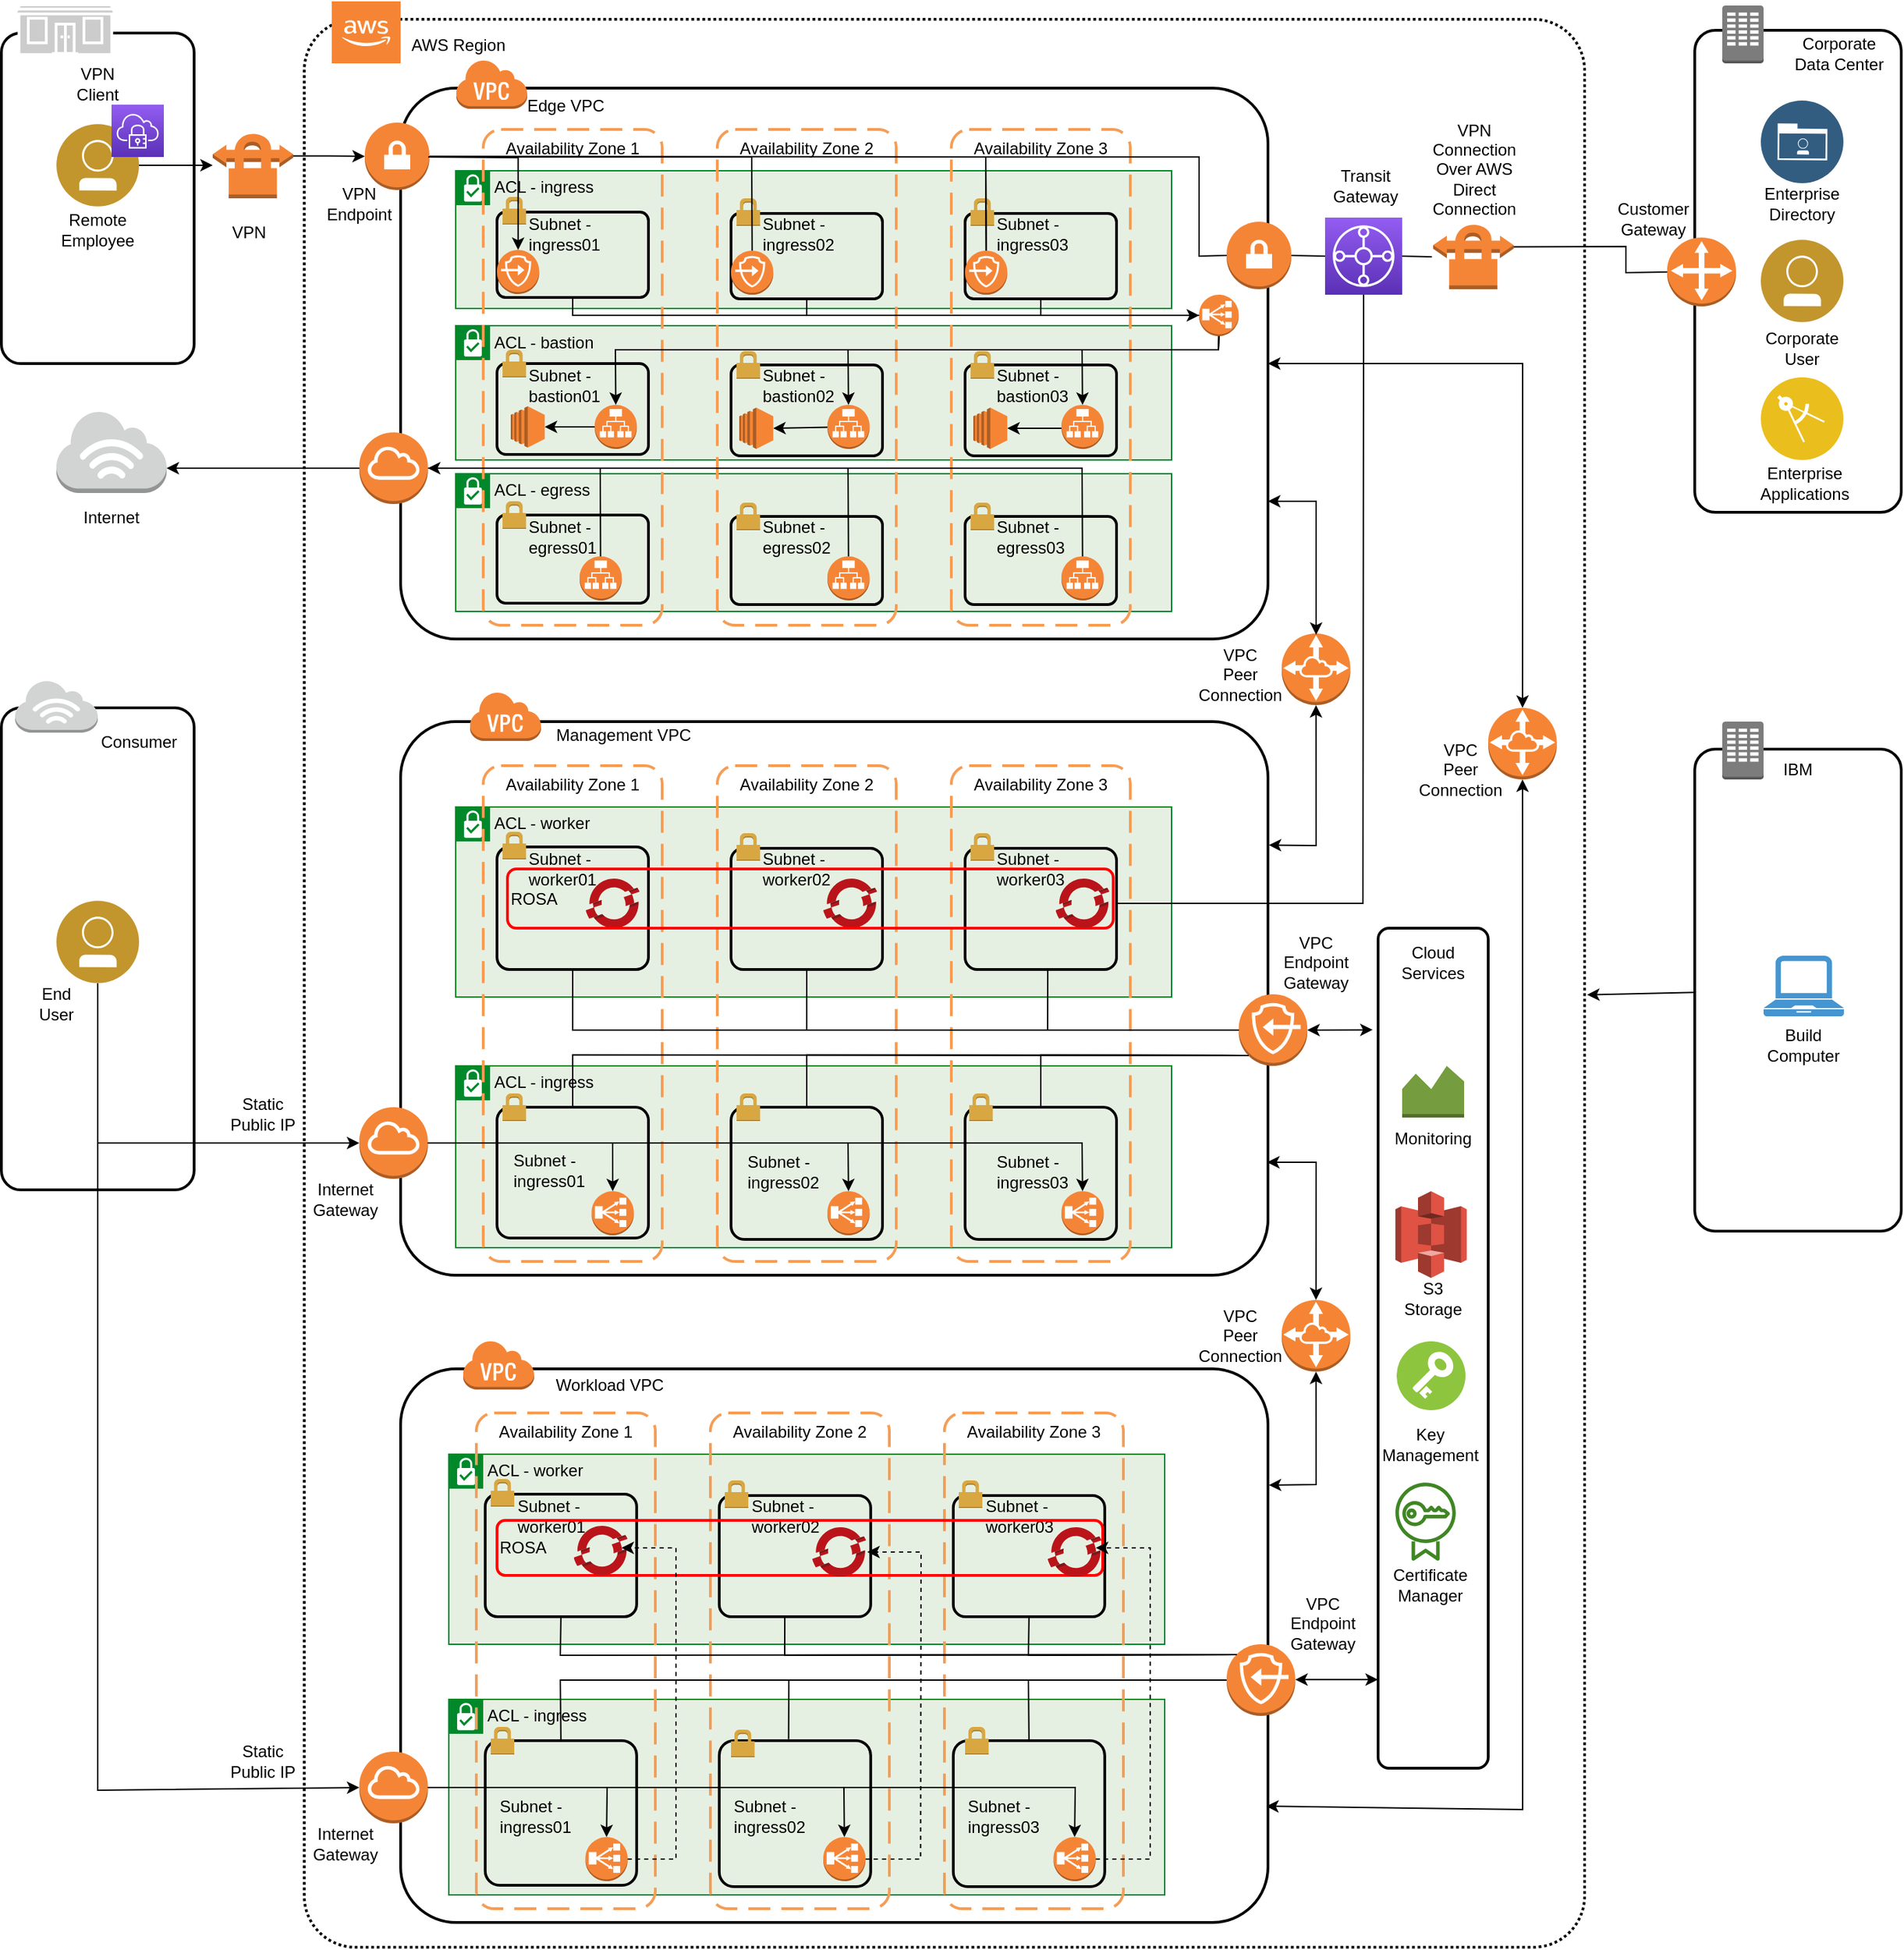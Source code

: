 <mxfile>
    <diagram id="Z-FYV8YgyGBGDuuWuuc7" name="Page-1">
        <mxGraphModel dx="1223" dy="557" grid="1" gridSize="10" guides="1" tooltips="1" connect="1" arrows="1" fold="1" page="1" pageScale="1" pageWidth="850" pageHeight="1100" math="0" shadow="0">
            <root>
                <mxCell id="0"/>
                <mxCell id="1" style="" parent="0"/>
                <mxCell id="4g3HLyUKp_iSWFGfKS_9-1" value="" style="rounded=1;arcSize=4;dashed=1;fillColor=none;gradientColor=none;dashPattern=1 1;strokeWidth=2;" parent="1" vertex="1">
                    <mxGeometry x="350" y="110" width="930" height="1400" as="geometry"/>
                </mxCell>
                <mxCell id="4g3HLyUKp_iSWFGfKS_9-2" value="" style="rounded=1;arcSize=10;dashed=0;fillColor=none;gradientColor=none;strokeWidth=2;" parent="1" vertex="1">
                    <mxGeometry x="1360" y="118" width="150" height="350" as="geometry"/>
                </mxCell>
                <mxCell id="4g3HLyUKp_iSWFGfKS_9-3" value="" style="dashed=0;html=1;shape=mxgraph.aws3.corporate_data_center;fillColor=#7D7C7C;gradientColor=none;dashed=0;" parent="1" vertex="1">
                    <mxGeometry x="1380" y="100" width="30" height="42" as="geometry"/>
                </mxCell>
                <mxCell id="4g3HLyUKp_iSWFGfKS_9-4" value="" style="outlineConnect=0;dashed=0;verticalLabelPosition=bottom;verticalAlign=top;align=center;html=1;shape=mxgraph.aws3.cloud_2;fillColor=#F58534;gradientColor=none;" parent="1" vertex="1">
                    <mxGeometry x="370" y="97" width="50" height="45" as="geometry"/>
                </mxCell>
                <mxCell id="4g3HLyUKp_iSWFGfKS_9-5" value="AWS Region" style="text;html=1;strokeColor=none;fillColor=none;align=center;verticalAlign=middle;whiteSpace=wrap;rounded=0;" parent="1" vertex="1">
                    <mxGeometry x="407" y="114" width="110" height="30" as="geometry"/>
                </mxCell>
                <mxCell id="4g3HLyUKp_iSWFGfKS_9-40" value="" style="rounded=1;arcSize=10;dashed=0;fillColor=none;gradientColor=none;strokeWidth=2;" parent="1" vertex="1">
                    <mxGeometry x="130" y="120" width="140" height="240" as="geometry"/>
                </mxCell>
                <mxCell id="4g3HLyUKp_iSWFGfKS_9-41" value="" style="rounded=1;arcSize=10;dashed=0;fillColor=none;gradientColor=none;strokeWidth=2;" parent="1" vertex="1">
                    <mxGeometry x="130" y="610" width="140" height="350" as="geometry"/>
                </mxCell>
                <mxCell id="4g3HLyUKp_iSWFGfKS_9-43" value="" style="outlineConnect=0;dashed=0;verticalLabelPosition=bottom;verticalAlign=top;align=center;html=1;shape=mxgraph.aws3.internet_3;fillColor=#D2D3D3;gradientColor=none;" parent="1" vertex="1">
                    <mxGeometry x="170" y="394" width="80" height="60" as="geometry"/>
                </mxCell>
                <mxCell id="4g3HLyUKp_iSWFGfKS_9-44" value="" style="outlineConnect=0;dashed=0;verticalLabelPosition=bottom;verticalAlign=top;align=center;html=1;shape=mxgraph.aws3.internet_3;fillColor=#D2D3D3;gradientColor=none;" parent="1" vertex="1">
                    <mxGeometry x="140" y="590" width="60" height="38" as="geometry"/>
                </mxCell>
                <mxCell id="4g3HLyUKp_iSWFGfKS_9-46" value="" style="shape=mxgraph.cisco.buildings.small_business;html=1;pointerEvents=1;dashed=0;fillColor=#CCCCCC;strokeColor=#ffffff;strokeWidth=2;verticalLabelPosition=bottom;verticalAlign=top;align=center;outlineConnect=0;aspect=fixed;" parent="1" vertex="1">
                    <mxGeometry x="140" y="99.5" width="72.59" height="40" as="geometry"/>
                </mxCell>
                <mxCell id="4g3HLyUKp_iSWFGfKS_9-47" value="Consumer" style="text;html=1;strokeColor=none;fillColor=none;align=center;verticalAlign=middle;whiteSpace=wrap;rounded=0;" parent="1" vertex="1">
                    <mxGeometry x="200" y="620" width="60" height="30" as="geometry"/>
                </mxCell>
                <mxCell id="4g3HLyUKp_iSWFGfKS_9-48" value="&lt;div&gt;Corporate&lt;/div&gt;&lt;div&gt;Data Center&lt;br&gt;&lt;/div&gt;" style="text;html=1;strokeColor=none;fillColor=none;align=center;verticalAlign=middle;whiteSpace=wrap;rounded=0;" parent="1" vertex="1">
                    <mxGeometry x="1430" y="120" width="70" height="30" as="geometry"/>
                </mxCell>
                <mxCell id="4g3HLyUKp_iSWFGfKS_9-203" value="" style="rounded=1;arcSize=10;dashed=0;fillColor=none;gradientColor=none;strokeWidth=2;" parent="1" vertex="1">
                    <mxGeometry x="1360" y="640" width="150" height="350" as="geometry"/>
                </mxCell>
                <mxCell id="4g3HLyUKp_iSWFGfKS_9-204" value="" style="dashed=0;html=1;shape=mxgraph.aws3.corporate_data_center;fillColor=#7D7C7C;gradientColor=none;dashed=0;" parent="1" vertex="1">
                    <mxGeometry x="1380" y="620" width="30" height="42" as="geometry"/>
                </mxCell>
                <mxCell id="4g3HLyUKp_iSWFGfKS_9-205" value="IBM" style="text;html=1;strokeColor=none;fillColor=none;align=center;verticalAlign=middle;whiteSpace=wrap;rounded=0;" parent="1" vertex="1">
                    <mxGeometry x="1400" y="640" width="70" height="30" as="geometry"/>
                </mxCell>
                <mxCell id="5" value="" style="endArrow=classic;startArrow=classic;html=1;entryX=0.5;entryY=1;entryDx=0;entryDy=0;entryPerimeter=0;exitX=0.998;exitY=0.79;exitDx=0;exitDy=0;exitPerimeter=0;rounded=0;" parent="1" source="4g3HLyUKp_iSWFGfKS_9-113" target="2" edge="1">
                    <mxGeometry width="50" height="50" relative="1" as="geometry">
                        <mxPoint x="1190" y="760" as="sourcePoint"/>
                        <mxPoint x="1240" y="710" as="targetPoint"/>
                        <Array as="points">
                            <mxPoint x="1235" y="1410"/>
                        </Array>
                    </mxGeometry>
                </mxCell>
                <mxCell id="6" value="VPN" style="text;html=1;strokeColor=none;fillColor=none;align=center;verticalAlign=middle;whiteSpace=wrap;rounded=0;" parent="1" vertex="1">
                    <mxGeometry x="280" y="250" width="60" height="30" as="geometry"/>
                </mxCell>
                <mxCell id="89" value="Static&lt;br&gt;Public IP" style="text;html=1;strokeColor=none;fillColor=none;align=center;verticalAlign=middle;whiteSpace=wrap;rounded=0;" vertex="1" parent="1">
                    <mxGeometry x="290" y="1360" width="60" height="30" as="geometry"/>
                </mxCell>
                <mxCell id="90" value="Static&lt;br&gt;Public IP" style="text;html=1;strokeColor=none;fillColor=none;align=center;verticalAlign=middle;whiteSpace=wrap;rounded=0;" vertex="1" parent="1">
                    <mxGeometry x="290" y="890" width="60" height="30" as="geometry"/>
                </mxCell>
                <object label="VPCs" id="4g3HLyUKp_iSWFGfKS_9-83">
                    <mxCell style="" parent="0"/>
                </object>
                <mxCell id="4g3HLyUKp_iSWFGfKS_9-105" value="" style="rounded=1;arcSize=10;dashed=0;fillColor=none;gradientColor=none;strokeWidth=2;" parent="4g3HLyUKp_iSWFGfKS_9-83" vertex="1">
                    <mxGeometry x="420" y="620" width="630" height="402" as="geometry"/>
                </mxCell>
                <mxCell id="4g3HLyUKp_iSWFGfKS_9-106" value="" style="dashed=0;html=1;shape=mxgraph.aws3.virtual_private_cloud;fillColor=#F58536;gradientColor=none;dashed=0;" parent="4g3HLyUKp_iSWFGfKS_9-83" vertex="1">
                    <mxGeometry x="470" y="598" width="52" height="36" as="geometry"/>
                </mxCell>
                <mxCell id="4g3HLyUKp_iSWFGfKS_9-107" value="ACL - worker" style="shape=mxgraph.ibm.box;prType=subnet;fontStyle=0;verticalAlign=top;align=left;spacingLeft=32;spacingTop=4;fillColor=#E6F0E2;rounded=0;whiteSpace=wrap;html=1;strokeColor=#00882B;strokeWidth=1;dashed=0;container=1;spacing=-4;collapsible=0;expand=0;recursiveResize=0;" parent="4g3HLyUKp_iSWFGfKS_9-83" vertex="1">
                    <mxGeometry x="460" y="682" width="520" height="138" as="geometry"/>
                </mxCell>
                <mxCell id="4g3HLyUKp_iSWFGfKS_9-109" value="ACL - ingress" style="shape=mxgraph.ibm.box;prType=subnet;fontStyle=0;verticalAlign=top;align=left;spacingLeft=32;spacingTop=4;fillColor=#E6F0E2;rounded=0;whiteSpace=wrap;html=1;strokeColor=#00882B;strokeWidth=1;dashed=0;container=1;spacing=-4;collapsible=0;expand=0;recursiveResize=0;" parent="4g3HLyUKp_iSWFGfKS_9-83" vertex="1">
                    <mxGeometry x="460" y="870" width="520" height="132" as="geometry"/>
                </mxCell>
                <mxCell id="4g3HLyUKp_iSWFGfKS_9-110" value="Availability Zone 1" style="rounded=1;arcSize=10;dashed=1;strokeColor=#F59D56;fillColor=none;gradientColor=none;dashPattern=8 4;strokeWidth=2;verticalAlign=top;" parent="4g3HLyUKp_iSWFGfKS_9-83" vertex="1">
                    <mxGeometry x="480" y="652" width="130" height="360" as="geometry"/>
                </mxCell>
                <mxCell id="4g3HLyUKp_iSWFGfKS_9-111" value="Availability Zone 2" style="rounded=1;arcSize=10;dashed=1;strokeColor=#F59D56;fillColor=none;gradientColor=none;dashPattern=8 4;strokeWidth=2;verticalAlign=top;" parent="4g3HLyUKp_iSWFGfKS_9-83" vertex="1">
                    <mxGeometry x="650" y="652" width="130" height="360" as="geometry"/>
                </mxCell>
                <mxCell id="4g3HLyUKp_iSWFGfKS_9-112" value="Availability Zone 3" style="rounded=1;arcSize=10;dashed=1;strokeColor=#F59D56;fillColor=none;gradientColor=none;dashPattern=8 4;strokeWidth=2;verticalAlign=top;" parent="4g3HLyUKp_iSWFGfKS_9-83" vertex="1">
                    <mxGeometry x="820" y="652" width="130" height="360" as="geometry"/>
                </mxCell>
                <mxCell id="4g3HLyUKp_iSWFGfKS_9-113" value="" style="rounded=1;arcSize=10;dashed=0;fillColor=none;gradientColor=none;strokeWidth=2;" parent="4g3HLyUKp_iSWFGfKS_9-83" vertex="1">
                    <mxGeometry x="420" y="1090" width="630" height="402" as="geometry"/>
                </mxCell>
                <mxCell id="4g3HLyUKp_iSWFGfKS_9-114" value="" style="dashed=0;html=1;shape=mxgraph.aws3.virtual_private_cloud;fillColor=#F58536;gradientColor=none;dashed=0;" parent="4g3HLyUKp_iSWFGfKS_9-83" vertex="1">
                    <mxGeometry x="465" y="1069" width="52" height="36" as="geometry"/>
                </mxCell>
                <mxCell id="4g3HLyUKp_iSWFGfKS_9-115" value="ACL - worker" style="shape=mxgraph.ibm.box;prType=subnet;fontStyle=0;verticalAlign=top;align=left;spacingLeft=32;spacingTop=4;fillColor=#E6F0E2;rounded=0;whiteSpace=wrap;html=1;strokeColor=#00882B;strokeWidth=1;dashed=0;container=1;spacing=-4;collapsible=0;expand=0;recursiveResize=0;" parent="4g3HLyUKp_iSWFGfKS_9-83" vertex="1">
                    <mxGeometry x="455" y="1152" width="520" height="138" as="geometry"/>
                </mxCell>
                <mxCell id="4g3HLyUKp_iSWFGfKS_9-117" value="ACL - ingress" style="shape=mxgraph.ibm.box;prType=subnet;fontStyle=0;verticalAlign=top;align=left;spacingLeft=32;spacingTop=4;fillColor=#E6F0E2;rounded=0;whiteSpace=wrap;html=1;strokeColor=#00882B;strokeWidth=1;dashed=0;container=1;spacing=-4;collapsible=0;expand=0;recursiveResize=0;" parent="4g3HLyUKp_iSWFGfKS_9-83" vertex="1">
                    <mxGeometry x="455" y="1330" width="520" height="142" as="geometry"/>
                </mxCell>
                <mxCell id="97" value="" style="endArrow=classic;dashed=1;html=1;rounded=0;exitX=1;exitY=0.5;exitDx=0;exitDy=0;exitPerimeter=0;entryX=1.022;entryY=0.5;entryDx=0;entryDy=0;entryPerimeter=0;startArrow=none;startFill=0;endFill=1;" edge="1" parent="4g3HLyUKp_iSWFGfKS_9-117" source="52" target="4g3HLyUKp_iSWFGfKS_9-325">
                    <mxGeometry width="50" height="50" relative="1" as="geometry">
                        <mxPoint x="307.59" y="116.02" as="sourcePoint"/>
                        <mxPoint x="303.129" y="-109.996" as="targetPoint"/>
                        <Array as="points">
                            <mxPoint x="342.69" y="116.02"/>
                            <mxPoint x="343" y="-107"/>
                        </Array>
                    </mxGeometry>
                </mxCell>
                <mxCell id="4g3HLyUKp_iSWFGfKS_9-118" value="Availability Zone 1" style="rounded=1;arcSize=10;dashed=1;strokeColor=#F59D56;fillColor=none;gradientColor=none;dashPattern=8 4;strokeWidth=2;verticalAlign=top;" parent="4g3HLyUKp_iSWFGfKS_9-83" vertex="1">
                    <mxGeometry x="475" y="1122" width="130" height="360" as="geometry"/>
                </mxCell>
                <mxCell id="4g3HLyUKp_iSWFGfKS_9-119" value="Availability Zone 2" style="rounded=1;arcSize=10;dashed=1;strokeColor=#F59D56;fillColor=none;gradientColor=none;dashPattern=8 4;strokeWidth=2;verticalAlign=top;" parent="4g3HLyUKp_iSWFGfKS_9-83" vertex="1">
                    <mxGeometry x="645" y="1122" width="130" height="360" as="geometry"/>
                </mxCell>
                <mxCell id="4g3HLyUKp_iSWFGfKS_9-120" value="Availability Zone 3" style="rounded=1;arcSize=10;dashed=1;strokeColor=#F59D56;fillColor=none;gradientColor=none;dashPattern=8 4;strokeWidth=2;verticalAlign=top;" parent="4g3HLyUKp_iSWFGfKS_9-83" vertex="1">
                    <mxGeometry x="815" y="1122" width="130" height="360" as="geometry"/>
                </mxCell>
                <mxCell id="4g3HLyUKp_iSWFGfKS_9-252" value="" style="rounded=1;arcSize=10;fillColor=none;gradientColor=none;strokeWidth=2;" parent="4g3HLyUKp_iSWFGfKS_9-83" vertex="1">
                    <mxGeometry x="1130" y="770" width="80" height="610" as="geometry"/>
                </mxCell>
                <mxCell id="4g3HLyUKp_iSWFGfKS_9-316" value="&lt;div&gt;End&lt;/div&gt;&lt;div&gt;User&lt;br&gt;&lt;/div&gt;" style="text;html=1;strokeColor=none;fillColor=none;align=center;verticalAlign=middle;whiteSpace=wrap;rounded=0;" parent="4g3HLyUKp_iSWFGfKS_9-83" vertex="1">
                    <mxGeometry x="140" y="810" width="60" height="30" as="geometry"/>
                </mxCell>
                <mxCell id="39" value="" style="rounded=1;arcSize=10;dashed=0;fillColor=none;gradientColor=none;strokeWidth=2;" parent="4g3HLyUKp_iSWFGfKS_9-83" vertex="1">
                    <mxGeometry x="420" y="160" width="630" height="400" as="geometry"/>
                </mxCell>
                <mxCell id="40" value="" style="dashed=0;html=1;shape=mxgraph.aws3.virtual_private_cloud;fillColor=#F58536;gradientColor=none;dashed=0;" parent="4g3HLyUKp_iSWFGfKS_9-83" vertex="1">
                    <mxGeometry x="460" y="139" width="52" height="36" as="geometry"/>
                </mxCell>
                <mxCell id="41" value="ACL - ingress" style="shape=mxgraph.ibm.box;prType=subnet;fontStyle=0;verticalAlign=top;align=left;spacingLeft=32;spacingTop=4;fillColor=#E6F0E2;rounded=0;whiteSpace=wrap;html=1;strokeColor=#00882B;strokeWidth=1;dashed=0;container=1;spacing=-4;collapsible=0;expand=0;recursiveResize=0;" parent="4g3HLyUKp_iSWFGfKS_9-83" vertex="1">
                    <mxGeometry x="460" y="220" width="520" height="100" as="geometry"/>
                </mxCell>
                <mxCell id="42" value="ACL - bastion" style="shape=mxgraph.ibm.box;prType=subnet;fontStyle=0;verticalAlign=top;align=left;spacingLeft=32;spacingTop=4;fillColor=#E6F0E2;rounded=0;whiteSpace=wrap;html=1;strokeColor=#00882B;strokeWidth=1;dashed=0;container=1;spacing=-4;collapsible=0;expand=0;recursiveResize=0;" parent="4g3HLyUKp_iSWFGfKS_9-83" vertex="1">
                    <mxGeometry x="460" y="332.5" width="520" height="97.5" as="geometry"/>
                </mxCell>
                <mxCell id="43" value="ACL - egress" style="shape=mxgraph.ibm.box;prType=subnet;fontStyle=0;verticalAlign=top;align=left;spacingLeft=32;spacingTop=4;fillColor=#E6F0E2;rounded=0;whiteSpace=wrap;html=1;strokeColor=#00882B;strokeWidth=1;dashed=0;container=1;spacing=-4;collapsible=0;expand=0;recursiveResize=0;" parent="4g3HLyUKp_iSWFGfKS_9-83" vertex="1">
                    <mxGeometry x="460" y="440" width="520" height="100" as="geometry"/>
                </mxCell>
                <mxCell id="44" value="Availability Zone 1" style="rounded=1;arcSize=10;dashed=1;strokeColor=#F59D56;fillColor=none;gradientColor=none;dashPattern=8 4;strokeWidth=2;verticalAlign=top;" parent="4g3HLyUKp_iSWFGfKS_9-83" vertex="1">
                    <mxGeometry x="480" y="190" width="130" height="360" as="geometry"/>
                </mxCell>
                <mxCell id="45" value="Availability Zone 2" style="rounded=1;arcSize=10;dashed=1;strokeColor=#F59D56;fillColor=none;gradientColor=none;dashPattern=8 4;strokeWidth=2;verticalAlign=top;" parent="4g3HLyUKp_iSWFGfKS_9-83" vertex="1">
                    <mxGeometry x="650" y="190" width="130" height="360" as="geometry"/>
                </mxCell>
                <mxCell id="46" value="Availability Zone 3" style="rounded=1;arcSize=10;dashed=1;strokeColor=#F59D56;fillColor=none;gradientColor=none;dashPattern=8 4;strokeWidth=2;verticalAlign=top;" parent="4g3HLyUKp_iSWFGfKS_9-83" vertex="1">
                    <mxGeometry x="820" y="190" width="130" height="360" as="geometry"/>
                </mxCell>
                <object label="Subnets" id="4g3HLyUKp_iSWFGfKS_9-18">
                    <mxCell style="" parent="0"/>
                </object>
                <mxCell id="4g3HLyUKp_iSWFGfKS_9-29" value="" style="rounded=1;arcSize=10;dashed=0;fillColor=none;gradientColor=none;strokeWidth=2;" parent="4g3HLyUKp_iSWFGfKS_9-18" vertex="1">
                    <mxGeometry x="490" y="250" width="110" height="62" as="geometry"/>
                </mxCell>
                <mxCell id="4g3HLyUKp_iSWFGfKS_9-30" value="" style="dashed=0;html=1;shape=mxgraph.aws3.permissions;fillColor=#D9A741;gradientColor=none;dashed=0;aspect=fixed;" parent="4g3HLyUKp_iSWFGfKS_9-18" vertex="1">
                    <mxGeometry x="494" y="239" width="17.13" height="20" as="geometry"/>
                </mxCell>
                <mxCell id="4g3HLyUKp_iSWFGfKS_9-32" value="" style="rounded=1;arcSize=10;dashed=0;fillColor=none;gradientColor=none;strokeWidth=2;" parent="4g3HLyUKp_iSWFGfKS_9-18" vertex="1">
                    <mxGeometry x="490" y="360" width="110" height="66" as="geometry"/>
                </mxCell>
                <mxCell id="4g3HLyUKp_iSWFGfKS_9-34" value="" style="rounded=1;arcSize=10;dashed=0;fillColor=none;gradientColor=none;strokeWidth=2;" parent="4g3HLyUKp_iSWFGfKS_9-18" vertex="1">
                    <mxGeometry x="490" y="470" width="110" height="64" as="geometry"/>
                </mxCell>
                <mxCell id="4g3HLyUKp_iSWFGfKS_9-38" value="" style="dashed=0;html=1;shape=mxgraph.aws3.permissions;fillColor=#D9A741;gradientColor=none;dashed=0;aspect=fixed;" parent="4g3HLyUKp_iSWFGfKS_9-18" vertex="1">
                    <mxGeometry x="494" y="350" width="17.13" height="20" as="geometry"/>
                </mxCell>
                <mxCell id="4g3HLyUKp_iSWFGfKS_9-39" value="" style="dashed=0;html=1;shape=mxgraph.aws3.permissions;fillColor=#D9A741;gradientColor=none;dashed=0;aspect=fixed;" parent="4g3HLyUKp_iSWFGfKS_9-18" vertex="1">
                    <mxGeometry x="494" y="460" width="17.13" height="20" as="geometry"/>
                </mxCell>
                <mxCell id="4g3HLyUKp_iSWFGfKS_9-61" value="" style="rounded=1;arcSize=10;dashed=0;fillColor=none;gradientColor=none;strokeWidth=2;" parent="4g3HLyUKp_iSWFGfKS_9-18" vertex="1">
                    <mxGeometry x="660" y="251" width="110" height="62" as="geometry"/>
                </mxCell>
                <mxCell id="4g3HLyUKp_iSWFGfKS_9-62" value="" style="dashed=0;html=1;shape=mxgraph.aws3.permissions;fillColor=#D9A741;gradientColor=none;dashed=0;aspect=fixed;" parent="4g3HLyUKp_iSWFGfKS_9-18" vertex="1">
                    <mxGeometry x="664" y="240" width="17.13" height="20" as="geometry"/>
                </mxCell>
                <mxCell id="4g3HLyUKp_iSWFGfKS_9-63" value="" style="rounded=1;arcSize=10;dashed=0;fillColor=none;gradientColor=none;strokeWidth=2;" parent="4g3HLyUKp_iSWFGfKS_9-18" vertex="1">
                    <mxGeometry x="660" y="361" width="110" height="66" as="geometry"/>
                </mxCell>
                <mxCell id="4g3HLyUKp_iSWFGfKS_9-64" value="" style="rounded=1;arcSize=10;dashed=0;fillColor=none;gradientColor=none;strokeWidth=2;" parent="4g3HLyUKp_iSWFGfKS_9-18" vertex="1">
                    <mxGeometry x="660" y="471" width="110" height="64" as="geometry"/>
                </mxCell>
                <mxCell id="4g3HLyUKp_iSWFGfKS_9-65" value="" style="dashed=0;html=1;shape=mxgraph.aws3.permissions;fillColor=#D9A741;gradientColor=none;dashed=0;aspect=fixed;" parent="4g3HLyUKp_iSWFGfKS_9-18" vertex="1">
                    <mxGeometry x="664" y="351" width="17.13" height="20" as="geometry"/>
                </mxCell>
                <mxCell id="4g3HLyUKp_iSWFGfKS_9-66" value="" style="dashed=0;html=1;shape=mxgraph.aws3.permissions;fillColor=#D9A741;gradientColor=none;dashed=0;aspect=fixed;" parent="4g3HLyUKp_iSWFGfKS_9-18" vertex="1">
                    <mxGeometry x="664" y="461" width="17.13" height="20" as="geometry"/>
                </mxCell>
                <mxCell id="4g3HLyUKp_iSWFGfKS_9-67" value="" style="rounded=1;arcSize=10;dashed=0;fillColor=none;gradientColor=none;strokeWidth=2;" parent="4g3HLyUKp_iSWFGfKS_9-18" vertex="1">
                    <mxGeometry x="830" y="251" width="110" height="62" as="geometry"/>
                </mxCell>
                <mxCell id="4g3HLyUKp_iSWFGfKS_9-68" value="" style="dashed=0;html=1;shape=mxgraph.aws3.permissions;fillColor=#D9A741;gradientColor=none;dashed=0;aspect=fixed;" parent="4g3HLyUKp_iSWFGfKS_9-18" vertex="1">
                    <mxGeometry x="834" y="240" width="17.13" height="20" as="geometry"/>
                </mxCell>
                <mxCell id="4g3HLyUKp_iSWFGfKS_9-69" value="" style="rounded=1;arcSize=10;dashed=0;fillColor=none;gradientColor=none;strokeWidth=2;" parent="4g3HLyUKp_iSWFGfKS_9-18" vertex="1">
                    <mxGeometry x="830" y="361" width="110" height="66" as="geometry"/>
                </mxCell>
                <mxCell id="4g3HLyUKp_iSWFGfKS_9-70" value="" style="rounded=1;arcSize=10;dashed=0;fillColor=none;gradientColor=none;strokeWidth=2;" parent="4g3HLyUKp_iSWFGfKS_9-18" vertex="1">
                    <mxGeometry x="830" y="471" width="110" height="64" as="geometry"/>
                </mxCell>
                <mxCell id="4g3HLyUKp_iSWFGfKS_9-71" value="" style="dashed=0;html=1;shape=mxgraph.aws3.permissions;fillColor=#D9A741;gradientColor=none;dashed=0;aspect=fixed;" parent="4g3HLyUKp_iSWFGfKS_9-18" vertex="1">
                    <mxGeometry x="834" y="351" width="17.13" height="20" as="geometry"/>
                </mxCell>
                <mxCell id="4g3HLyUKp_iSWFGfKS_9-72" value="" style="dashed=0;html=1;shape=mxgraph.aws3.permissions;fillColor=#D9A741;gradientColor=none;dashed=0;aspect=fixed;" parent="4g3HLyUKp_iSWFGfKS_9-18" vertex="1">
                    <mxGeometry x="834" y="461" width="17.13" height="20" as="geometry"/>
                </mxCell>
                <mxCell id="4g3HLyUKp_iSWFGfKS_9-73" value="Subnet - &lt;br&gt;ingress01" style="text;html=1;strokeColor=none;fillColor=none;align=left;verticalAlign=middle;whiteSpace=wrap;rounded=0;" parent="4g3HLyUKp_iSWFGfKS_9-18" vertex="1">
                    <mxGeometry x="511.13" y="251" width="106" height="29" as="geometry"/>
                </mxCell>
                <mxCell id="4g3HLyUKp_iSWFGfKS_9-74" value="Subnet - &lt;br&gt;ingress02" style="text;html=1;strokeColor=none;fillColor=none;align=left;verticalAlign=middle;whiteSpace=wrap;rounded=0;" parent="4g3HLyUKp_iSWFGfKS_9-18" vertex="1">
                    <mxGeometry x="681.13" y="251" width="106" height="29" as="geometry"/>
                </mxCell>
                <mxCell id="4g3HLyUKp_iSWFGfKS_9-75" value="Subnet - &lt;br&gt;ingress03" style="text;html=1;strokeColor=none;fillColor=none;align=left;verticalAlign=middle;whiteSpace=wrap;rounded=0;" parent="4g3HLyUKp_iSWFGfKS_9-18" vertex="1">
                    <mxGeometry x="851.13" y="251" width="106" height="29" as="geometry"/>
                </mxCell>
                <mxCell id="4g3HLyUKp_iSWFGfKS_9-76" value="Subnet - &lt;br&gt;bastion01" style="text;html=1;strokeColor=none;fillColor=none;align=left;verticalAlign=middle;whiteSpace=wrap;rounded=0;" parent="4g3HLyUKp_iSWFGfKS_9-18" vertex="1">
                    <mxGeometry x="511.13" y="361" width="106" height="29" as="geometry"/>
                </mxCell>
                <mxCell id="4g3HLyUKp_iSWFGfKS_9-77" value="Subnet - &lt;br&gt;bastion02" style="text;html=1;strokeColor=none;fillColor=none;align=left;verticalAlign=middle;whiteSpace=wrap;rounded=0;" parent="4g3HLyUKp_iSWFGfKS_9-18" vertex="1">
                    <mxGeometry x="681.13" y="361" width="106" height="29" as="geometry"/>
                </mxCell>
                <mxCell id="4g3HLyUKp_iSWFGfKS_9-78" value="Subnet - &lt;br&gt;bastion03" style="text;html=1;strokeColor=none;fillColor=none;align=left;verticalAlign=middle;whiteSpace=wrap;rounded=0;" parent="4g3HLyUKp_iSWFGfKS_9-18" vertex="1">
                    <mxGeometry x="851.13" y="361" width="106" height="29" as="geometry"/>
                </mxCell>
                <mxCell id="4g3HLyUKp_iSWFGfKS_9-79" value="Subnet -&lt;br&gt;egress01" style="text;html=1;strokeColor=none;fillColor=none;align=left;verticalAlign=middle;whiteSpace=wrap;rounded=0;" parent="4g3HLyUKp_iSWFGfKS_9-18" vertex="1">
                    <mxGeometry x="511.13" y="471" width="106" height="29" as="geometry"/>
                </mxCell>
                <mxCell id="4g3HLyUKp_iSWFGfKS_9-80" value="Subnet -&lt;br&gt;egress02" style="text;html=1;strokeColor=none;fillColor=none;align=left;verticalAlign=middle;whiteSpace=wrap;rounded=0;" parent="4g3HLyUKp_iSWFGfKS_9-18" vertex="1">
                    <mxGeometry x="681.13" y="471" width="106" height="29" as="geometry"/>
                </mxCell>
                <mxCell id="4g3HLyUKp_iSWFGfKS_9-81" value="Subnet -&lt;br&gt;egress03" style="text;html=1;strokeColor=none;fillColor=none;align=left;verticalAlign=middle;whiteSpace=wrap;rounded=0;" parent="4g3HLyUKp_iSWFGfKS_9-18" vertex="1">
                    <mxGeometry x="851.13" y="471" width="106" height="29" as="geometry"/>
                </mxCell>
                <mxCell id="4g3HLyUKp_iSWFGfKS_9-121" value="" style="rounded=1;arcSize=10;dashed=0;fillColor=none;gradientColor=none;strokeWidth=2;" parent="4g3HLyUKp_iSWFGfKS_9-18" vertex="1">
                    <mxGeometry x="490" y="711" width="110" height="89" as="geometry"/>
                </mxCell>
                <mxCell id="4g3HLyUKp_iSWFGfKS_9-122" value="" style="dashed=0;html=1;shape=mxgraph.aws3.permissions;fillColor=#D9A741;gradientColor=none;dashed=0;aspect=fixed;" parent="4g3HLyUKp_iSWFGfKS_9-18" vertex="1">
                    <mxGeometry x="494" y="700" width="17.13" height="20" as="geometry"/>
                </mxCell>
                <mxCell id="4g3HLyUKp_iSWFGfKS_9-124" value="" style="rounded=1;arcSize=10;dashed=0;fillColor=none;gradientColor=none;strokeWidth=2;" parent="4g3HLyUKp_iSWFGfKS_9-18" vertex="1">
                    <mxGeometry x="490" y="900" width="110" height="95" as="geometry"/>
                </mxCell>
                <mxCell id="4g3HLyUKp_iSWFGfKS_9-126" value="" style="dashed=0;html=1;shape=mxgraph.aws3.permissions;fillColor=#D9A741;gradientColor=none;dashed=0;aspect=fixed;" parent="4g3HLyUKp_iSWFGfKS_9-18" vertex="1">
                    <mxGeometry x="494" y="890" width="17.13" height="20" as="geometry"/>
                </mxCell>
                <mxCell id="4g3HLyUKp_iSWFGfKS_9-127" value="" style="rounded=1;arcSize=10;dashed=0;fillColor=none;gradientColor=none;strokeWidth=2;" parent="4g3HLyUKp_iSWFGfKS_9-18" vertex="1">
                    <mxGeometry x="660" y="712" width="110" height="88" as="geometry"/>
                </mxCell>
                <mxCell id="4g3HLyUKp_iSWFGfKS_9-128" value="" style="dashed=0;html=1;shape=mxgraph.aws3.permissions;fillColor=#D9A741;gradientColor=none;dashed=0;aspect=fixed;" parent="4g3HLyUKp_iSWFGfKS_9-18" vertex="1">
                    <mxGeometry x="664" y="701" width="17.13" height="20" as="geometry"/>
                </mxCell>
                <mxCell id="4g3HLyUKp_iSWFGfKS_9-130" value="" style="rounded=1;arcSize=10;dashed=0;fillColor=none;gradientColor=none;strokeWidth=2;" parent="4g3HLyUKp_iSWFGfKS_9-18" vertex="1">
                    <mxGeometry x="660" y="900" width="110" height="96" as="geometry"/>
                </mxCell>
                <mxCell id="4g3HLyUKp_iSWFGfKS_9-132" value="" style="dashed=0;html=1;shape=mxgraph.aws3.permissions;fillColor=#D9A741;gradientColor=none;dashed=0;aspect=fixed;" parent="4g3HLyUKp_iSWFGfKS_9-18" vertex="1">
                    <mxGeometry x="664" y="890" width="17.13" height="20" as="geometry"/>
                </mxCell>
                <mxCell id="4g3HLyUKp_iSWFGfKS_9-133" value="" style="rounded=1;arcSize=10;dashed=0;fillColor=none;gradientColor=none;strokeWidth=2;" parent="4g3HLyUKp_iSWFGfKS_9-18" vertex="1">
                    <mxGeometry x="830" y="712" width="110" height="88" as="geometry"/>
                </mxCell>
                <mxCell id="4g3HLyUKp_iSWFGfKS_9-134" value="" style="dashed=0;html=1;shape=mxgraph.aws3.permissions;fillColor=#D9A741;gradientColor=none;dashed=0;aspect=fixed;" parent="4g3HLyUKp_iSWFGfKS_9-18" vertex="1">
                    <mxGeometry x="834" y="701" width="17.13" height="20" as="geometry"/>
                </mxCell>
                <mxCell id="4g3HLyUKp_iSWFGfKS_9-136" value="" style="rounded=1;arcSize=10;dashed=0;fillColor=none;gradientColor=none;strokeWidth=2;" parent="4g3HLyUKp_iSWFGfKS_9-18" vertex="1">
                    <mxGeometry x="830" y="900" width="110" height="96" as="geometry"/>
                </mxCell>
                <mxCell id="4g3HLyUKp_iSWFGfKS_9-138" value="" style="dashed=0;html=1;shape=mxgraph.aws3.permissions;fillColor=#D9A741;gradientColor=none;dashed=0;aspect=fixed;" parent="4g3HLyUKp_iSWFGfKS_9-18" vertex="1">
                    <mxGeometry x="833" y="890" width="17.13" height="20" as="geometry"/>
                </mxCell>
                <mxCell id="4g3HLyUKp_iSWFGfKS_9-139" value="Subnet - &lt;br&gt;worker01" style="text;html=1;strokeColor=none;fillColor=none;align=left;verticalAlign=middle;whiteSpace=wrap;rounded=0;" parent="4g3HLyUKp_iSWFGfKS_9-18" vertex="1">
                    <mxGeometry x="511.13" y="712" width="106" height="29" as="geometry"/>
                </mxCell>
                <mxCell id="4g3HLyUKp_iSWFGfKS_9-140" value="Subnet - &lt;br&gt;worker02" style="text;html=1;strokeColor=none;fillColor=none;align=left;verticalAlign=middle;whiteSpace=wrap;rounded=0;" parent="4g3HLyUKp_iSWFGfKS_9-18" vertex="1">
                    <mxGeometry x="681.13" y="712" width="106" height="29" as="geometry"/>
                </mxCell>
                <mxCell id="4g3HLyUKp_iSWFGfKS_9-141" value="Subnet - &lt;br&gt;worker03" style="text;html=1;strokeColor=none;fillColor=none;align=left;verticalAlign=middle;whiteSpace=wrap;rounded=0;" parent="4g3HLyUKp_iSWFGfKS_9-18" vertex="1">
                    <mxGeometry x="851.13" y="712" width="106" height="29" as="geometry"/>
                </mxCell>
                <mxCell id="4g3HLyUKp_iSWFGfKS_9-145" value="Subnet -&lt;br&gt;ingress01" style="text;html=1;strokeColor=none;fillColor=none;align=left;verticalAlign=middle;whiteSpace=wrap;rounded=0;" parent="4g3HLyUKp_iSWFGfKS_9-18" vertex="1">
                    <mxGeometry x="500" y="900" width="97.13" height="91" as="geometry"/>
                </mxCell>
                <mxCell id="4g3HLyUKp_iSWFGfKS_9-146" value="Subnet -&lt;br&gt;ingress02" style="text;html=1;strokeColor=none;fillColor=none;align=left;verticalAlign=middle;whiteSpace=wrap;rounded=0;" parent="4g3HLyUKp_iSWFGfKS_9-18" vertex="1">
                    <mxGeometry x="670" y="932" width="106" height="29" as="geometry"/>
                </mxCell>
                <mxCell id="4g3HLyUKp_iSWFGfKS_9-147" value="Subnet -&lt;br&gt;ingress03" style="text;html=1;strokeColor=none;fillColor=none;align=left;verticalAlign=middle;whiteSpace=wrap;rounded=0;" parent="4g3HLyUKp_iSWFGfKS_9-18" vertex="1">
                    <mxGeometry x="851.13" y="932" width="106" height="29" as="geometry"/>
                </mxCell>
                <mxCell id="4g3HLyUKp_iSWFGfKS_9-175" value="" style="rounded=1;arcSize=10;dashed=0;fillColor=none;gradientColor=none;strokeWidth=2;" parent="4g3HLyUKp_iSWFGfKS_9-18" vertex="1">
                    <mxGeometry x="481.43" y="1181" width="110" height="89" as="geometry"/>
                </mxCell>
                <mxCell id="4g3HLyUKp_iSWFGfKS_9-176" value="" style="dashed=0;html=1;shape=mxgraph.aws3.permissions;fillColor=#D9A741;gradientColor=none;dashed=0;aspect=fixed;" parent="4g3HLyUKp_iSWFGfKS_9-18" vertex="1">
                    <mxGeometry x="485.43" y="1170" width="17.13" height="20" as="geometry"/>
                </mxCell>
                <mxCell id="4g3HLyUKp_iSWFGfKS_9-178" value="" style="rounded=1;arcSize=10;dashed=0;fillColor=none;gradientColor=none;strokeWidth=2;" parent="4g3HLyUKp_iSWFGfKS_9-18" vertex="1">
                    <mxGeometry x="481.43" y="1360" width="110" height="105" as="geometry"/>
                </mxCell>
                <mxCell id="4g3HLyUKp_iSWFGfKS_9-180" value="" style="dashed=0;html=1;shape=mxgraph.aws3.permissions;fillColor=#D9A741;gradientColor=none;dashed=0;aspect=fixed;" parent="4g3HLyUKp_iSWFGfKS_9-18" vertex="1">
                    <mxGeometry x="485.43" y="1350" width="17.13" height="20" as="geometry"/>
                </mxCell>
                <mxCell id="4g3HLyUKp_iSWFGfKS_9-181" value="" style="rounded=1;arcSize=10;dashed=0;fillColor=none;gradientColor=none;strokeWidth=2;" parent="4g3HLyUKp_iSWFGfKS_9-18" vertex="1">
                    <mxGeometry x="651.43" y="1182" width="110" height="88" as="geometry"/>
                </mxCell>
                <mxCell id="4g3HLyUKp_iSWFGfKS_9-182" value="" style="dashed=0;html=1;shape=mxgraph.aws3.permissions;fillColor=#D9A741;gradientColor=none;dashed=0;aspect=fixed;" parent="4g3HLyUKp_iSWFGfKS_9-18" vertex="1">
                    <mxGeometry x="655.43" y="1171" width="17.13" height="20" as="geometry"/>
                </mxCell>
                <mxCell id="4g3HLyUKp_iSWFGfKS_9-184" value="" style="rounded=1;arcSize=10;dashed=0;fillColor=none;gradientColor=none;strokeWidth=2;" parent="4g3HLyUKp_iSWFGfKS_9-18" vertex="1">
                    <mxGeometry x="651.43" y="1360" width="110" height="106" as="geometry"/>
                </mxCell>
                <mxCell id="4g3HLyUKp_iSWFGfKS_9-186" value="" style="dashed=0;html=1;shape=mxgraph.aws3.permissions;fillColor=#D9A741;gradientColor=none;dashed=0;aspect=fixed;" parent="4g3HLyUKp_iSWFGfKS_9-18" vertex="1">
                    <mxGeometry x="660" y="1352" width="17.13" height="20" as="geometry"/>
                </mxCell>
                <mxCell id="4g3HLyUKp_iSWFGfKS_9-187" value="" style="rounded=1;arcSize=10;dashed=0;fillColor=none;gradientColor=none;strokeWidth=2;" parent="4g3HLyUKp_iSWFGfKS_9-18" vertex="1">
                    <mxGeometry x="821.43" y="1182" width="110" height="88" as="geometry"/>
                </mxCell>
                <mxCell id="4g3HLyUKp_iSWFGfKS_9-188" value="" style="dashed=0;html=1;shape=mxgraph.aws3.permissions;fillColor=#D9A741;gradientColor=none;dashed=0;aspect=fixed;" parent="4g3HLyUKp_iSWFGfKS_9-18" vertex="1">
                    <mxGeometry x="825.43" y="1171" width="17.13" height="20" as="geometry"/>
                </mxCell>
                <mxCell id="4g3HLyUKp_iSWFGfKS_9-190" value="" style="rounded=1;arcSize=10;dashed=0;fillColor=none;gradientColor=none;strokeWidth=2;" parent="4g3HLyUKp_iSWFGfKS_9-18" vertex="1">
                    <mxGeometry x="821.43" y="1360" width="110" height="106" as="geometry"/>
                </mxCell>
                <mxCell id="4g3HLyUKp_iSWFGfKS_9-192" value="" style="dashed=0;html=1;shape=mxgraph.aws3.permissions;fillColor=#D9A741;gradientColor=none;dashed=0;aspect=fixed;" parent="4g3HLyUKp_iSWFGfKS_9-18" vertex="1">
                    <mxGeometry x="830" y="1350" width="17.13" height="20" as="geometry"/>
                </mxCell>
                <mxCell id="4g3HLyUKp_iSWFGfKS_9-193" value="Subnet - &lt;br&gt;worker01" style="text;html=1;strokeColor=none;fillColor=none;align=left;verticalAlign=middle;whiteSpace=wrap;rounded=0;" parent="4g3HLyUKp_iSWFGfKS_9-18" vertex="1">
                    <mxGeometry x="502.56" y="1182" width="106" height="29" as="geometry"/>
                </mxCell>
                <mxCell id="4g3HLyUKp_iSWFGfKS_9-194" value="Subnet - &lt;br&gt;worker02" style="text;html=1;strokeColor=none;fillColor=none;align=left;verticalAlign=middle;whiteSpace=wrap;rounded=0;" parent="4g3HLyUKp_iSWFGfKS_9-18" vertex="1">
                    <mxGeometry x="672.56" y="1182" width="106" height="29" as="geometry"/>
                </mxCell>
                <mxCell id="4g3HLyUKp_iSWFGfKS_9-195" value="Subnet - &lt;br&gt;worker03" style="text;html=1;strokeColor=none;fillColor=none;align=left;verticalAlign=middle;whiteSpace=wrap;rounded=0;" parent="4g3HLyUKp_iSWFGfKS_9-18" vertex="1">
                    <mxGeometry x="842.56" y="1182" width="106" height="29" as="geometry"/>
                </mxCell>
                <mxCell id="4g3HLyUKp_iSWFGfKS_9-199" value="Subnet -&lt;br&gt;ingress01" style="text;html=1;strokeColor=none;fillColor=none;align=left;verticalAlign=middle;whiteSpace=wrap;rounded=0;" parent="4g3HLyUKp_iSWFGfKS_9-18" vertex="1">
                    <mxGeometry x="490" y="1400" width="106" height="29" as="geometry"/>
                </mxCell>
                <mxCell id="4g3HLyUKp_iSWFGfKS_9-200" value="Subnet -&lt;br&gt;ingress02" style="text;html=1;strokeColor=none;fillColor=none;align=left;verticalAlign=middle;whiteSpace=wrap;rounded=0;" parent="4g3HLyUKp_iSWFGfKS_9-18" vertex="1">
                    <mxGeometry x="660" y="1400" width="106" height="29" as="geometry"/>
                </mxCell>
                <mxCell id="4g3HLyUKp_iSWFGfKS_9-201" value="Subnet -&lt;br&gt;ingress03" style="text;html=1;strokeColor=none;fillColor=none;align=left;verticalAlign=middle;whiteSpace=wrap;rounded=0;" parent="4g3HLyUKp_iSWFGfKS_9-18" vertex="1">
                    <mxGeometry x="830" y="1400" width="106" height="29" as="geometry"/>
                </mxCell>
                <object label="Devices" id="4g3HLyUKp_iSWFGfKS_9-202">
                    <mxCell style="" parent="0"/>
                </object>
                <mxCell id="4g3HLyUKp_iSWFGfKS_9-208" value="" style="pointerEvents=1;shadow=0;dashed=0;html=1;strokeColor=none;fillColor=#4495D1;labelPosition=center;verticalLabelPosition=bottom;verticalAlign=top;align=center;outlineConnect=0;shape=mxgraph.veeam.laptop;" parent="4g3HLyUKp_iSWFGfKS_9-202" vertex="1">
                    <mxGeometry x="1410" y="790" width="58.4" height="44" as="geometry"/>
                </mxCell>
                <mxCell id="4g3HLyUKp_iSWFGfKS_9-209" value="&lt;div&gt;Build&lt;/div&gt;&lt;div&gt;Computer&lt;br&gt;&lt;/div&gt;" style="text;html=1;strokeColor=none;fillColor=none;align=center;verticalAlign=middle;whiteSpace=wrap;rounded=0;" parent="4g3HLyUKp_iSWFGfKS_9-202" vertex="1">
                    <mxGeometry x="1409" y="840" width="60" height="30" as="geometry"/>
                </mxCell>
                <mxCell id="4g3HLyUKp_iSWFGfKS_9-210" value="" style="endArrow=classic;html=1;rounded=0;entryX=1.002;entryY=0.506;entryDx=0;entryDy=0;entryPerimeter=0;" parent="4g3HLyUKp_iSWFGfKS_9-202" source="4g3HLyUKp_iSWFGfKS_9-203" target="4g3HLyUKp_iSWFGfKS_9-1" edge="1">
                    <mxGeometry width="50" height="50" relative="1" as="geometry">
                        <mxPoint x="790" y="650" as="sourcePoint"/>
                        <mxPoint x="840" y="600" as="targetPoint"/>
                    </mxGeometry>
                </mxCell>
                <mxCell id="4g3HLyUKp_iSWFGfKS_9-211" value="" style="aspect=fixed;perimeter=ellipsePerimeter;html=1;align=center;shadow=0;dashed=0;fontColor=#4277BB;labelBackgroundColor=#ffffff;fontSize=12;spacingTop=3;image;image=img/lib/ibm/users/user.svg;fillColor=#CCCCCC;" parent="4g3HLyUKp_iSWFGfKS_9-202" vertex="1">
                    <mxGeometry x="170" y="186" width="60" height="60" as="geometry"/>
                </mxCell>
                <mxCell id="4g3HLyUKp_iSWFGfKS_9-212" value="" style="aspect=fixed;perimeter=ellipsePerimeter;html=1;align=center;shadow=0;dashed=0;fontColor=#4277BB;labelBackgroundColor=#ffffff;fontSize=12;spacingTop=3;image;image=img/lib/ibm/users/user.svg;fillColor=#CCCCCC;" parent="4g3HLyUKp_iSWFGfKS_9-202" vertex="1">
                    <mxGeometry x="170" y="750" width="60" height="60" as="geometry"/>
                </mxCell>
                <mxCell id="4g3HLyUKp_iSWFGfKS_9-214" value="" style="outlineConnect=0;dashed=0;verticalLabelPosition=bottom;verticalAlign=top;align=center;html=1;shape=mxgraph.aws3.application_load_balancer;fillColor=#F58536;gradientColor=none;aspect=fixed;" parent="4g3HLyUKp_iSWFGfKS_9-202" vertex="1">
                    <mxGeometry x="730" y="500" width="30.67" height="32" as="geometry"/>
                </mxCell>
                <mxCell id="4g3HLyUKp_iSWFGfKS_9-215" value="" style="outlineConnect=0;dashed=0;verticalLabelPosition=bottom;verticalAlign=top;align=center;html=1;shape=mxgraph.aws3.application_load_balancer;fillColor=#F58536;gradientColor=none;aspect=fixed;" parent="4g3HLyUKp_iSWFGfKS_9-202" vertex="1">
                    <mxGeometry x="900" y="500" width="30.67" height="32" as="geometry"/>
                </mxCell>
                <mxCell id="4g3HLyUKp_iSWFGfKS_9-303" style="edgeStyle=orthogonalEdgeStyle;rounded=0;orthogonalLoop=1;jettySize=auto;html=1;" parent="4g3HLyUKp_iSWFGfKS_9-202" target="4g3HLyUKp_iSWFGfKS_9-269" edge="1">
                    <mxGeometry relative="1" as="geometry">
                        <mxPoint x="440" y="210" as="sourcePoint"/>
                    </mxGeometry>
                </mxCell>
                <mxCell id="4g3HLyUKp_iSWFGfKS_9-219" value="" style="outlineConnect=0;dashed=0;verticalLabelPosition=bottom;verticalAlign=top;align=center;html=1;shape=mxgraph.aws3.internet_gateway;fillColor=#F58536;gradientColor=none;aspect=fixed;" parent="4g3HLyUKp_iSWFGfKS_9-202" vertex="1">
                    <mxGeometry x="389.99" y="900" width="49.84" height="52" as="geometry"/>
                </mxCell>
                <mxCell id="4g3HLyUKp_iSWFGfKS_9-220" value="" style="outlineConnect=0;dashed=0;verticalLabelPosition=bottom;verticalAlign=top;align=center;html=1;shape=mxgraph.aws3.internet_gateway;fillColor=#F58536;gradientColor=none;aspect=fixed;" parent="4g3HLyUKp_iSWFGfKS_9-202" vertex="1">
                    <mxGeometry x="390" y="1368" width="49.84" height="52" as="geometry"/>
                </mxCell>
                <mxCell id="4g3HLyUKp_iSWFGfKS_9-221" value="&lt;div&gt;VPN Endpoint&lt;/div&gt;" style="text;html=1;strokeColor=none;fillColor=none;align=center;verticalAlign=middle;whiteSpace=wrap;rounded=0;" parent="4g3HLyUKp_iSWFGfKS_9-202" vertex="1">
                    <mxGeometry x="360" y="229" width="60" height="30" as="geometry"/>
                </mxCell>
                <mxCell id="4g3HLyUKp_iSWFGfKS_9-223" value="&lt;div&gt;Internet&lt;/div&gt;&lt;div&gt;Gateway&lt;br&gt;&lt;/div&gt;" style="text;html=1;strokeColor=none;fillColor=none;align=center;verticalAlign=middle;whiteSpace=wrap;rounded=0;" parent="4g3HLyUKp_iSWFGfKS_9-202" vertex="1">
                    <mxGeometry x="350" y="952" width="60" height="30" as="geometry"/>
                </mxCell>
                <mxCell id="4g3HLyUKp_iSWFGfKS_9-224" value="&lt;div&gt;Internet&lt;/div&gt;&lt;div&gt;Gateway&lt;br&gt;&lt;/div&gt;" style="text;html=1;strokeColor=none;fillColor=none;align=center;verticalAlign=middle;whiteSpace=wrap;rounded=0;" parent="4g3HLyUKp_iSWFGfKS_9-202" vertex="1">
                    <mxGeometry x="350" y="1420" width="60" height="30" as="geometry"/>
                </mxCell>
                <mxCell id="4g3HLyUKp_iSWFGfKS_9-230" style="edgeStyle=orthogonalEdgeStyle;rounded=0;orthogonalLoop=1;jettySize=auto;html=1;exitX=1;exitY=0.36;exitDx=0;exitDy=0;exitPerimeter=0;entryX=0;entryY=0.5;entryDx=0;entryDy=0;entryPerimeter=0;" parent="4g3HLyUKp_iSWFGfKS_9-202" source="4g3HLyUKp_iSWFGfKS_9-226" target="4g3HLyUKp_iSWFGfKS_9-262" edge="1">
                    <mxGeometry relative="1" as="geometry">
                        <mxPoint x="400" y="210" as="targetPoint"/>
                    </mxGeometry>
                </mxCell>
                <mxCell id="4g3HLyUKp_iSWFGfKS_9-226" value="" style="outlineConnect=0;dashed=0;verticalLabelPosition=bottom;verticalAlign=top;align=center;html=1;shape=mxgraph.aws3.vpn_connection;fillColor=#F58536;gradientColor=none;" parent="4g3HLyUKp_iSWFGfKS_9-202" vertex="1">
                    <mxGeometry x="283.5" y="192" width="58.5" height="48" as="geometry"/>
                </mxCell>
                <mxCell id="4g3HLyUKp_iSWFGfKS_9-227" value="&lt;div&gt;Remote&lt;/div&gt;&lt;div&gt;Employee&lt;br&gt;&lt;/div&gt;" style="text;html=1;strokeColor=none;fillColor=none;align=center;verticalAlign=middle;whiteSpace=wrap;rounded=0;" parent="4g3HLyUKp_iSWFGfKS_9-202" vertex="1">
                    <mxGeometry x="170" y="248" width="60" height="30" as="geometry"/>
                </mxCell>
                <mxCell id="4g3HLyUKp_iSWFGfKS_9-228" value="" style="endArrow=classic;html=1;rounded=0;" parent="4g3HLyUKp_iSWFGfKS_9-202" source="4g3HLyUKp_iSWFGfKS_9-211" target="4g3HLyUKp_iSWFGfKS_9-226" edge="1">
                    <mxGeometry width="50" height="50" relative="1" as="geometry">
                        <mxPoint x="280" y="120" as="sourcePoint"/>
                        <mxPoint x="330" y="70" as="targetPoint"/>
                    </mxGeometry>
                </mxCell>
                <mxCell id="4g3HLyUKp_iSWFGfKS_9-233" value="" style="endArrow=classic;html=1;rounded=0;entryX=1;entryY=0.5;entryDx=0;entryDy=0;entryPerimeter=0;exitX=0.5;exitY=1;exitDx=0;exitDy=0;exitPerimeter=0;" parent="4g3HLyUKp_iSWFGfKS_9-202" source="4g3HLyUKp_iSWFGfKS_9-213" edge="1">
                    <mxGeometry width="50" height="50" relative="1" as="geometry">
                        <mxPoint x="790" y="560" as="sourcePoint"/>
                        <mxPoint x="439.83" y="436" as="targetPoint"/>
                        <Array as="points">
                            <mxPoint x="565" y="436"/>
                            <mxPoint x="460" y="436"/>
                        </Array>
                    </mxGeometry>
                </mxCell>
                <mxCell id="4g3HLyUKp_iSWFGfKS_9-235" value="" style="endArrow=none;html=1;rounded=0;entryX=0.5;entryY=0;entryDx=0;entryDy=0;entryPerimeter=0;startArrow=none;exitX=1;exitY=0.5;exitDx=0;exitDy=0;exitPerimeter=0;" parent="4g3HLyUKp_iSWFGfKS_9-202" target="4g3HLyUKp_iSWFGfKS_9-214" edge="1">
                    <mxGeometry width="50" height="50" relative="1" as="geometry">
                        <mxPoint x="439.83" y="436" as="sourcePoint"/>
                        <mxPoint x="840" y="500" as="targetPoint"/>
                        <Array as="points">
                            <mxPoint x="745" y="436"/>
                        </Array>
                    </mxGeometry>
                </mxCell>
                <mxCell id="4g3HLyUKp_iSWFGfKS_9-236" value="" style="endArrow=none;html=1;rounded=0;entryX=0.5;entryY=0;entryDx=0;entryDy=0;entryPerimeter=0;exitX=1;exitY=0.5;exitDx=0;exitDy=0;exitPerimeter=0;" parent="4g3HLyUKp_iSWFGfKS_9-202" target="4g3HLyUKp_iSWFGfKS_9-215" edge="1">
                    <mxGeometry width="50" height="50" relative="1" as="geometry">
                        <mxPoint x="439.83" y="436" as="sourcePoint"/>
                        <mxPoint x="840" y="500" as="targetPoint"/>
                        <Array as="points">
                            <mxPoint x="915" y="436"/>
                        </Array>
                    </mxGeometry>
                </mxCell>
                <mxCell id="4g3HLyUKp_iSWFGfKS_9-237" value="" style="outlineConnect=0;dashed=0;verticalLabelPosition=bottom;verticalAlign=top;align=center;html=1;shape=mxgraph.aws3.vpc_peering;fillColor=#F58534;gradientColor=none;aspect=fixed;" parent="4g3HLyUKp_iSWFGfKS_9-202" vertex="1">
                    <mxGeometry x="1060" y="556" width="49.83" height="52" as="geometry"/>
                </mxCell>
                <mxCell id="4g3HLyUKp_iSWFGfKS_9-243" value="" style="endArrow=classic;startArrow=classic;html=1;rounded=0;entryX=0.5;entryY=1;entryDx=0;entryDy=0;entryPerimeter=0;exitX=1.001;exitY=0.223;exitDx=0;exitDy=0;exitPerimeter=0;" parent="4g3HLyUKp_iSWFGfKS_9-202" source="4g3HLyUKp_iSWFGfKS_9-105" target="4g3HLyUKp_iSWFGfKS_9-237" edge="1">
                    <mxGeometry width="50" height="50" relative="1" as="geometry">
                        <mxPoint x="1060" y="700" as="sourcePoint"/>
                        <mxPoint x="1110" y="650" as="targetPoint"/>
                        <Array as="points">
                            <mxPoint x="1085" y="710"/>
                        </Array>
                    </mxGeometry>
                </mxCell>
                <mxCell id="4g3HLyUKp_iSWFGfKS_9-244" value="&lt;div&gt;VPC&lt;/div&gt;&lt;div&gt;Peer&lt;/div&gt;&lt;div&gt;Connection&lt;br&gt;&lt;/div&gt;" style="text;html=1;strokeColor=none;fillColor=none;align=center;verticalAlign=middle;whiteSpace=wrap;rounded=0;" parent="4g3HLyUKp_iSWFGfKS_9-202" vertex="1">
                    <mxGeometry x="1000.0" y="571" width="60" height="30" as="geometry"/>
                </mxCell>
                <mxCell id="4g3HLyUKp_iSWFGfKS_9-245" value="" style="outlineConnect=0;dashed=0;verticalLabelPosition=bottom;verticalAlign=top;align=center;html=1;shape=mxgraph.aws3.vpc_peering;fillColor=#F58534;gradientColor=none;aspect=fixed;" parent="4g3HLyUKp_iSWFGfKS_9-202" vertex="1">
                    <mxGeometry x="1060" y="1040" width="49.83" height="52" as="geometry"/>
                </mxCell>
                <mxCell id="4g3HLyUKp_iSWFGfKS_9-246" value="&lt;div&gt;VPC&lt;/div&gt;&lt;div&gt;Peer&lt;/div&gt;&lt;div&gt;Connection&lt;br&gt;&lt;/div&gt;" style="text;html=1;strokeColor=none;fillColor=none;align=center;verticalAlign=middle;whiteSpace=wrap;rounded=0;" parent="4g3HLyUKp_iSWFGfKS_9-202" vertex="1">
                    <mxGeometry x="1000.0" y="1051" width="60" height="30" as="geometry"/>
                </mxCell>
                <mxCell id="4g3HLyUKp_iSWFGfKS_9-247" value="" style="endArrow=classic;startArrow=classic;html=1;rounded=0;exitX=0.5;exitY=0;exitDx=0;exitDy=0;exitPerimeter=0;entryX=0.999;entryY=0.796;entryDx=0;entryDy=0;entryPerimeter=0;" parent="4g3HLyUKp_iSWFGfKS_9-202" source="4g3HLyUKp_iSWFGfKS_9-245" target="4g3HLyUKp_iSWFGfKS_9-105" edge="1">
                    <mxGeometry width="50" height="50" relative="1" as="geometry">
                        <mxPoint x="1060" y="1020" as="sourcePoint"/>
                        <mxPoint x="1110" y="970" as="targetPoint"/>
                        <Array as="points">
                            <mxPoint x="1085" y="940"/>
                        </Array>
                    </mxGeometry>
                </mxCell>
                <mxCell id="4g3HLyUKp_iSWFGfKS_9-248" value="" style="endArrow=classic;startArrow=classic;html=1;rounded=0;entryX=0.5;entryY=1;entryDx=0;entryDy=0;entryPerimeter=0;exitX=1.001;exitY=0.21;exitDx=0;exitDy=0;exitPerimeter=0;" parent="4g3HLyUKp_iSWFGfKS_9-202" source="4g3HLyUKp_iSWFGfKS_9-113" target="4g3HLyUKp_iSWFGfKS_9-245" edge="1">
                    <mxGeometry width="50" height="50" relative="1" as="geometry">
                        <mxPoint x="1040" y="1160" as="sourcePoint"/>
                        <mxPoint x="1090" y="1110" as="targetPoint"/>
                        <Array as="points">
                            <mxPoint x="1085" y="1174"/>
                        </Array>
                    </mxGeometry>
                </mxCell>
                <mxCell id="4g3HLyUKp_iSWFGfKS_9-250" value="" style="outlineConnect=0;dashed=0;verticalLabelPosition=bottom;verticalAlign=top;align=center;html=1;shape=mxgraph.aws3.monitoring;fillColor=#759C3E;gradientColor=none;aspect=fixed;" parent="4g3HLyUKp_iSWFGfKS_9-202" vertex="1">
                    <mxGeometry x="1147.49" y="870" width="45" height="37.5" as="geometry"/>
                </mxCell>
                <mxCell id="4g3HLyUKp_iSWFGfKS_9-251" value="Monitoring" style="text;html=1;strokeColor=none;fillColor=none;align=center;verticalAlign=middle;whiteSpace=wrap;rounded=0;" parent="4g3HLyUKp_iSWFGfKS_9-202" vertex="1">
                    <mxGeometry x="1139.99" y="907.5" width="60" height="30" as="geometry"/>
                </mxCell>
                <mxCell id="4g3HLyUKp_iSWFGfKS_9-253" value="&lt;div&gt;Cloud&lt;/div&gt;&lt;div&gt;Services&lt;br&gt;&lt;/div&gt;" style="text;html=1;strokeColor=none;fillColor=none;align=center;verticalAlign=middle;whiteSpace=wrap;rounded=0;" parent="4g3HLyUKp_iSWFGfKS_9-202" vertex="1">
                    <mxGeometry x="1140.49" y="780" width="60" height="30" as="geometry"/>
                </mxCell>
                <mxCell id="4g3HLyUKp_iSWFGfKS_9-254" value="" style="outlineConnect=0;dashed=0;verticalLabelPosition=bottom;verticalAlign=top;align=center;html=1;shape=mxgraph.aws3.s3;fillColor=#E05243;gradientColor=none;aspect=fixed;" parent="4g3HLyUKp_iSWFGfKS_9-202" vertex="1">
                    <mxGeometry x="1142.58" y="961" width="51.82" height="63" as="geometry"/>
                </mxCell>
                <mxCell id="4g3HLyUKp_iSWFGfKS_9-255" value="S3 Storage" style="text;html=1;strokeColor=none;fillColor=none;align=center;verticalAlign=middle;whiteSpace=wrap;rounded=0;" parent="4g3HLyUKp_iSWFGfKS_9-202" vertex="1">
                    <mxGeometry x="1140.49" y="1024" width="60" height="30" as="geometry"/>
                </mxCell>
                <mxCell id="4g3HLyUKp_iSWFGfKS_9-256" value="" style="aspect=fixed;perimeter=ellipsePerimeter;html=1;align=center;shadow=0;dashed=0;fontColor=#4277BB;labelBackgroundColor=#ffffff;fontSize=12;spacingTop=3;image;image=img/lib/ibm/vpc/Key.svg;fillColor=#CCCCCC;" parent="4g3HLyUKp_iSWFGfKS_9-202" vertex="1">
                    <mxGeometry x="1143.49" y="1070" width="50" height="50" as="geometry"/>
                </mxCell>
                <mxCell id="4g3HLyUKp_iSWFGfKS_9-257" value="&lt;div&gt;Key&lt;/div&gt;&lt;div&gt;Management&lt;br&gt;&lt;/div&gt;" style="text;html=1;strokeColor=none;fillColor=none;align=center;verticalAlign=middle;whiteSpace=wrap;rounded=0;" parent="4g3HLyUKp_iSWFGfKS_9-202" vertex="1">
                    <mxGeometry x="1138.49" y="1130" width="60" height="30" as="geometry"/>
                </mxCell>
                <mxCell id="4g3HLyUKp_iSWFGfKS_9-260" value="" style="sketch=0;outlineConnect=0;fontColor=#232F3E;gradientColor=none;fillColor=#3F8624;strokeColor=none;dashed=0;verticalLabelPosition=bottom;verticalAlign=top;align=center;html=1;fontSize=12;fontStyle=0;aspect=fixed;pointerEvents=1;shape=mxgraph.aws4.certificate_manager;" parent="4g3HLyUKp_iSWFGfKS_9-202" vertex="1">
                    <mxGeometry x="1142.58" y="1172" width="43.87" height="58" as="geometry"/>
                </mxCell>
                <mxCell id="4g3HLyUKp_iSWFGfKS_9-261" value="&lt;div&gt;Certificate&lt;/div&gt;&lt;div&gt;Manager&lt;br&gt;&lt;/div&gt;" style="text;html=1;strokeColor=none;fillColor=none;align=center;verticalAlign=middle;whiteSpace=wrap;rounded=0;" parent="4g3HLyUKp_iSWFGfKS_9-202" vertex="1">
                    <mxGeometry x="1137.51" y="1232" width="60" height="30" as="geometry"/>
                </mxCell>
                <mxCell id="4g3HLyUKp_iSWFGfKS_9-262" value="" style="outlineConnect=0;dashed=0;verticalLabelPosition=bottom;verticalAlign=top;align=center;html=1;shape=mxgraph.aws3.vpn_gateway;fillColor=#F58536;gradientColor=none;aspect=fixed;" parent="4g3HLyUKp_iSWFGfKS_9-202" vertex="1">
                    <mxGeometry x="393.99" y="185" width="46.95" height="49" as="geometry"/>
                </mxCell>
                <mxCell id="4g3HLyUKp_iSWFGfKS_9-265" value="" style="outlineConnect=0;dashed=0;verticalLabelPosition=bottom;verticalAlign=top;align=center;html=1;shape=mxgraph.aws3.application_load_balancer;fillColor=#F58536;gradientColor=none;aspect=fixed;" parent="4g3HLyUKp_iSWFGfKS_9-202" vertex="1">
                    <mxGeometry x="560.95" y="390" width="30.67" height="32" as="geometry"/>
                </mxCell>
                <mxCell id="4g3HLyUKp_iSWFGfKS_9-213" value="" style="outlineConnect=0;dashed=0;verticalLabelPosition=bottom;verticalAlign=top;align=center;html=1;shape=mxgraph.aws3.application_load_balancer;fillColor=#F58536;gradientColor=none;aspect=fixed;" parent="4g3HLyUKp_iSWFGfKS_9-202" vertex="1">
                    <mxGeometry x="550" y="500" width="30.67" height="32" as="geometry"/>
                </mxCell>
                <mxCell id="4g3HLyUKp_iSWFGfKS_9-267" value="" style="outlineConnect=0;dashed=0;verticalLabelPosition=bottom;verticalAlign=top;align=center;html=1;shape=mxgraph.aws3.application_load_balancer;fillColor=#F58536;gradientColor=none;aspect=fixed;" parent="4g3HLyUKp_iSWFGfKS_9-202" vertex="1">
                    <mxGeometry x="730" y="390" width="30.67" height="32" as="geometry"/>
                </mxCell>
                <mxCell id="4g3HLyUKp_iSWFGfKS_9-268" value="" style="outlineConnect=0;dashed=0;verticalLabelPosition=bottom;verticalAlign=top;align=center;html=1;shape=mxgraph.aws3.application_load_balancer;fillColor=#F58536;gradientColor=none;aspect=fixed;" parent="4g3HLyUKp_iSWFGfKS_9-202" vertex="1">
                    <mxGeometry x="900" y="390" width="30.67" height="32" as="geometry"/>
                </mxCell>
                <mxCell id="4g3HLyUKp_iSWFGfKS_9-269" value="" style="outlineConnect=0;dashed=0;verticalLabelPosition=bottom;verticalAlign=top;align=center;html=1;shape=mxgraph.aws3.endpoints;fillColor=#F58536;gradientColor=none;aspect=fixed;" parent="4g3HLyUKp_iSWFGfKS_9-202" vertex="1">
                    <mxGeometry x="490" y="277.5" width="30.67" height="32" as="geometry"/>
                </mxCell>
                <mxCell id="4g3HLyUKp_iSWFGfKS_9-270" value="" style="outlineConnect=0;dashed=0;verticalLabelPosition=bottom;verticalAlign=top;align=center;html=1;shape=mxgraph.aws3.endpoints;fillColor=#F58536;gradientColor=none;aspect=fixed;" parent="4g3HLyUKp_iSWFGfKS_9-202" vertex="1">
                    <mxGeometry x="660" y="278" width="30.67" height="32" as="geometry"/>
                </mxCell>
                <mxCell id="4g3HLyUKp_iSWFGfKS_9-271" value="" style="outlineConnect=0;dashed=0;verticalLabelPosition=bottom;verticalAlign=top;align=center;html=1;shape=mxgraph.aws3.endpoints;fillColor=#F58536;gradientColor=none;aspect=fixed;" parent="4g3HLyUKp_iSWFGfKS_9-202" vertex="1">
                    <mxGeometry x="830" y="278" width="30.67" height="32" as="geometry"/>
                </mxCell>
                <mxCell id="4g3HLyUKp_iSWFGfKS_9-275" value="" style="outlineConnect=0;dashed=0;verticalLabelPosition=bottom;verticalAlign=top;align=center;html=1;shape=mxgraph.aws3.classic_load_balancer;fillColor=#F58536;gradientColor=none;aspect=fixed;" parent="4g3HLyUKp_iSWFGfKS_9-202" vertex="1">
                    <mxGeometry x="1000" y="310" width="28.75" height="30" as="geometry"/>
                </mxCell>
                <mxCell id="4g3HLyUKp_iSWFGfKS_9-276" value="" style="endArrow=classic;html=1;rounded=0;exitX=0.5;exitY=1;exitDx=0;exitDy=0;entryX=0;entryY=0.5;entryDx=0;entryDy=0;entryPerimeter=0;" parent="4g3HLyUKp_iSWFGfKS_9-202" source="4g3HLyUKp_iSWFGfKS_9-29" target="4g3HLyUKp_iSWFGfKS_9-275" edge="1">
                    <mxGeometry width="50" height="50" relative="1" as="geometry">
                        <mxPoint x="710" y="150" as="sourcePoint"/>
                        <mxPoint x="760" y="100" as="targetPoint"/>
                        <Array as="points">
                            <mxPoint x="545" y="325"/>
                        </Array>
                    </mxGeometry>
                </mxCell>
                <mxCell id="4g3HLyUKp_iSWFGfKS_9-277" value="" style="endArrow=none;html=1;rounded=0;entryX=0.5;entryY=1;entryDx=0;entryDy=0;exitX=0;exitY=0.5;exitDx=0;exitDy=0;exitPerimeter=0;" parent="4g3HLyUKp_iSWFGfKS_9-202" source="4g3HLyUKp_iSWFGfKS_9-275" target="4g3HLyUKp_iSWFGfKS_9-61" edge="1">
                    <mxGeometry width="50" height="50" relative="1" as="geometry">
                        <mxPoint x="715" y="330" as="sourcePoint"/>
                        <mxPoint x="640" y="420" as="targetPoint"/>
                        <Array as="points">
                            <mxPoint x="715" y="325"/>
                        </Array>
                    </mxGeometry>
                </mxCell>
                <mxCell id="4g3HLyUKp_iSWFGfKS_9-278" value="" style="endArrow=none;html=1;rounded=0;entryX=0.5;entryY=1;entryDx=0;entryDy=0;exitX=0;exitY=0.5;exitDx=0;exitDy=0;exitPerimeter=0;" parent="4g3HLyUKp_iSWFGfKS_9-202" source="4g3HLyUKp_iSWFGfKS_9-275" target="4g3HLyUKp_iSWFGfKS_9-67" edge="1">
                    <mxGeometry width="50" height="50" relative="1" as="geometry">
                        <mxPoint x="1130" y="260" as="sourcePoint"/>
                        <mxPoint x="1180" y="210" as="targetPoint"/>
                        <Array as="points">
                            <mxPoint x="885" y="325"/>
                        </Array>
                    </mxGeometry>
                </mxCell>
                <mxCell id="4g3HLyUKp_iSWFGfKS_9-280" value="" style="outlineConnect=0;dashed=0;verticalLabelPosition=bottom;verticalAlign=top;align=center;html=1;shape=mxgraph.aws3.ec2;fillColor=#F58534;gradientColor=none;aspect=fixed;" parent="4g3HLyUKp_iSWFGfKS_9-202" vertex="1">
                    <mxGeometry x="500" y="391" width="24.68" height="30" as="geometry"/>
                </mxCell>
                <mxCell id="4g3HLyUKp_iSWFGfKS_9-281" value="" style="outlineConnect=0;dashed=0;verticalLabelPosition=bottom;verticalAlign=top;align=center;html=1;shape=mxgraph.aws3.ec2;fillColor=#F58534;gradientColor=none;aspect=fixed;" parent="4g3HLyUKp_iSWFGfKS_9-202" vertex="1">
                    <mxGeometry x="665.99" y="392" width="24.68" height="30" as="geometry"/>
                </mxCell>
                <mxCell id="4g3HLyUKp_iSWFGfKS_9-282" value="" style="outlineConnect=0;dashed=0;verticalLabelPosition=bottom;verticalAlign=top;align=center;html=1;shape=mxgraph.aws3.ec2;fillColor=#F58534;gradientColor=none;aspect=fixed;" parent="4g3HLyUKp_iSWFGfKS_9-202" vertex="1">
                    <mxGeometry x="835.99" y="392" width="24.68" height="30" as="geometry"/>
                </mxCell>
                <mxCell id="4g3HLyUKp_iSWFGfKS_9-283" value="" style="endArrow=classic;html=1;rounded=0;exitX=0;exitY=0.5;exitDx=0;exitDy=0;exitPerimeter=0;" parent="4g3HLyUKp_iSWFGfKS_9-202" source="4g3HLyUKp_iSWFGfKS_9-265" target="4g3HLyUKp_iSWFGfKS_9-280" edge="1">
                    <mxGeometry width="50" height="50" relative="1" as="geometry">
                        <mxPoint x="1150" y="390" as="sourcePoint"/>
                        <mxPoint x="1200" y="340" as="targetPoint"/>
                    </mxGeometry>
                </mxCell>
                <mxCell id="4g3HLyUKp_iSWFGfKS_9-284" value="" style="endArrow=classic;html=1;rounded=0;entryX=1;entryY=0.5;entryDx=0;entryDy=0;entryPerimeter=0;" parent="4g3HLyUKp_iSWFGfKS_9-202" source="4g3HLyUKp_iSWFGfKS_9-267" target="4g3HLyUKp_iSWFGfKS_9-281" edge="1">
                    <mxGeometry width="50" height="50" relative="1" as="geometry">
                        <mxPoint x="690" y="460" as="sourcePoint"/>
                        <mxPoint x="740" y="410" as="targetPoint"/>
                    </mxGeometry>
                </mxCell>
                <mxCell id="4g3HLyUKp_iSWFGfKS_9-285" value="" style="endArrow=classic;html=1;rounded=0;entryX=1;entryY=0.5;entryDx=0;entryDy=0;entryPerimeter=0;" parent="4g3HLyUKp_iSWFGfKS_9-202" target="4g3HLyUKp_iSWFGfKS_9-282" edge="1">
                    <mxGeometry width="50" height="50" relative="1" as="geometry">
                        <mxPoint x="900" y="407" as="sourcePoint"/>
                        <mxPoint x="1140" y="350" as="targetPoint"/>
                    </mxGeometry>
                </mxCell>
                <mxCell id="4g3HLyUKp_iSWFGfKS_9-286" value="" style="endArrow=classic;html=1;rounded=0;entryX=0.5;entryY=0;entryDx=0;entryDy=0;entryPerimeter=0;exitX=0.5;exitY=1;exitDx=0;exitDy=0;exitPerimeter=0;" parent="4g3HLyUKp_iSWFGfKS_9-202" source="4g3HLyUKp_iSWFGfKS_9-275" target="4g3HLyUKp_iSWFGfKS_9-265" edge="1">
                    <mxGeometry width="50" height="50" relative="1" as="geometry">
                        <mxPoint x="1090" y="360" as="sourcePoint"/>
                        <mxPoint x="1140" y="310" as="targetPoint"/>
                        <Array as="points">
                            <mxPoint x="1014" y="350"/>
                            <mxPoint x="576" y="350"/>
                        </Array>
                    </mxGeometry>
                </mxCell>
                <mxCell id="4g3HLyUKp_iSWFGfKS_9-287" value="" style="endArrow=classic;html=1;rounded=0;entryX=0.5;entryY=0;entryDx=0;entryDy=0;entryPerimeter=0;exitX=0.5;exitY=1;exitDx=0;exitDy=0;exitPerimeter=0;" parent="4g3HLyUKp_iSWFGfKS_9-202" source="4g3HLyUKp_iSWFGfKS_9-275" target="4g3HLyUKp_iSWFGfKS_9-267" edge="1">
                    <mxGeometry width="50" height="50" relative="1" as="geometry">
                        <mxPoint x="1140" y="390" as="sourcePoint"/>
                        <mxPoint x="1190" y="340" as="targetPoint"/>
                        <Array as="points">
                            <mxPoint x="1014" y="350"/>
                            <mxPoint x="745" y="350"/>
                        </Array>
                    </mxGeometry>
                </mxCell>
                <mxCell id="4g3HLyUKp_iSWFGfKS_9-288" value="" style="endArrow=classic;html=1;rounded=0;exitX=0.5;exitY=1;exitDx=0;exitDy=0;exitPerimeter=0;entryX=0.5;entryY=0;entryDx=0;entryDy=0;entryPerimeter=0;" parent="4g3HLyUKp_iSWFGfKS_9-202" source="4g3HLyUKp_iSWFGfKS_9-275" target="4g3HLyUKp_iSWFGfKS_9-268" edge="1">
                    <mxGeometry width="50" height="50" relative="1" as="geometry">
                        <mxPoint x="1090" y="390" as="sourcePoint"/>
                        <mxPoint x="1140" y="340" as="targetPoint"/>
                        <Array as="points">
                            <mxPoint x="1014" y="350"/>
                            <mxPoint x="915" y="350"/>
                        </Array>
                    </mxGeometry>
                </mxCell>
                <mxCell id="4g3HLyUKp_iSWFGfKS_9-291" value="" style="aspect=fixed;perimeter=ellipsePerimeter;html=1;align=center;shadow=0;dashed=0;fontColor=#4277BB;labelBackgroundColor=#ffffff;fontSize=12;spacingTop=3;image;image=img/lib/ibm/data/enterprise_user_directory.svg;fillColor=#CCCCCC;" parent="4g3HLyUKp_iSWFGfKS_9-202" vertex="1">
                    <mxGeometry x="1408" y="169" width="60" height="60" as="geometry"/>
                </mxCell>
                <mxCell id="4g3HLyUKp_iSWFGfKS_9-292" value="" style="aspect=fixed;perimeter=ellipsePerimeter;html=1;align=center;shadow=0;dashed=0;fontColor=#4277BB;labelBackgroundColor=#ffffff;fontSize=12;spacingTop=3;image;image=img/lib/ibm/applications/enterprise_applications.svg;fillColor=#CCCCCC;" parent="4g3HLyUKp_iSWFGfKS_9-202" vertex="1">
                    <mxGeometry x="1408" y="370" width="60" height="60" as="geometry"/>
                </mxCell>
                <mxCell id="4g3HLyUKp_iSWFGfKS_9-293" value="" style="aspect=fixed;perimeter=ellipsePerimeter;html=1;align=center;shadow=0;dashed=0;fontColor=#4277BB;labelBackgroundColor=#ffffff;fontSize=12;spacingTop=3;image;image=img/lib/ibm/users/user.svg;fillColor=#CCCCCC;" parent="4g3HLyUKp_iSWFGfKS_9-202" vertex="1">
                    <mxGeometry x="1408" y="270" width="60" height="60" as="geometry"/>
                </mxCell>
                <mxCell id="4g3HLyUKp_iSWFGfKS_9-294" value="&lt;div&gt;Enterprise&lt;/div&gt;&lt;div&gt;Directory&lt;br&gt;&lt;/div&gt;" style="text;html=1;strokeColor=none;fillColor=none;align=center;verticalAlign=middle;whiteSpace=wrap;rounded=0;" parent="4g3HLyUKp_iSWFGfKS_9-202" vertex="1">
                    <mxGeometry x="1408.4" y="229" width="60" height="30" as="geometry"/>
                </mxCell>
                <mxCell id="4g3HLyUKp_iSWFGfKS_9-295" value="&lt;div&gt;Corporate&lt;/div&gt;&lt;div&gt;User&lt;br&gt;&lt;/div&gt;" style="text;html=1;strokeColor=none;fillColor=none;align=center;verticalAlign=middle;whiteSpace=wrap;rounded=0;" parent="4g3HLyUKp_iSWFGfKS_9-202" vertex="1">
                    <mxGeometry x="1408" y="334" width="60" height="30" as="geometry"/>
                </mxCell>
                <mxCell id="4g3HLyUKp_iSWFGfKS_9-296" value="&lt;div&gt;Enterprise&lt;/div&gt;&lt;div&gt;Applications&lt;br&gt;&lt;/div&gt;" style="text;html=1;strokeColor=none;fillColor=none;align=center;verticalAlign=middle;whiteSpace=wrap;rounded=0;" parent="4g3HLyUKp_iSWFGfKS_9-202" vertex="1">
                    <mxGeometry x="1410" y="432" width="60" height="30" as="geometry"/>
                </mxCell>
                <mxCell id="4g3HLyUKp_iSWFGfKS_9-304" value="" style="endArrow=none;html=1;rounded=0;entryX=0.5;entryY=0;entryDx=0;entryDy=0;entryPerimeter=0;" parent="4g3HLyUKp_iSWFGfKS_9-202" target="4g3HLyUKp_iSWFGfKS_9-270" edge="1">
                    <mxGeometry width="50" height="50" relative="1" as="geometry">
                        <mxPoint x="440" y="210" as="sourcePoint"/>
                        <mxPoint x="650" y="40" as="targetPoint"/>
                        <Array as="points">
                            <mxPoint x="675" y="210"/>
                        </Array>
                    </mxGeometry>
                </mxCell>
                <mxCell id="4g3HLyUKp_iSWFGfKS_9-305" value="" style="endArrow=none;html=1;rounded=0;entryX=0.5;entryY=0;entryDx=0;entryDy=0;entryPerimeter=0;" parent="4g3HLyUKp_iSWFGfKS_9-202" source="4g3HLyUKp_iSWFGfKS_9-262" target="4g3HLyUKp_iSWFGfKS_9-271" edge="1">
                    <mxGeometry width="50" height="50" relative="1" as="geometry">
                        <mxPoint x="440" y="210" as="sourcePoint"/>
                        <mxPoint x="680" y="60" as="targetPoint"/>
                        <Array as="points">
                            <mxPoint x="845" y="210"/>
                        </Array>
                    </mxGeometry>
                </mxCell>
                <mxCell id="4g3HLyUKp_iSWFGfKS_9-309" value="&lt;div&gt;Transit&lt;/div&gt;&lt;div&gt;Gateway&lt;/div&gt;" style="text;html=1;strokeColor=none;fillColor=none;align=center;verticalAlign=middle;whiteSpace=wrap;rounded=0;" parent="4g3HLyUKp_iSWFGfKS_9-202" vertex="1">
                    <mxGeometry x="1091.49" y="216" width="60" height="30" as="geometry"/>
                </mxCell>
                <mxCell id="4g3HLyUKp_iSWFGfKS_9-313" value="&lt;div&gt;VPC Endpoint&lt;/div&gt;&lt;div&gt;Gateway&lt;/div&gt;" style="text;html=1;strokeColor=none;fillColor=none;align=center;verticalAlign=middle;whiteSpace=wrap;rounded=0;" parent="4g3HLyUKp_iSWFGfKS_9-202" vertex="1">
                    <mxGeometry x="1054.92" y="780" width="60" height="30" as="geometry"/>
                </mxCell>
                <mxCell id="4g3HLyUKp_iSWFGfKS_9-319" value="" style="sketch=0;aspect=fixed;html=1;points=[];align=center;image;fontSize=12;image=img/lib/mscae/OpenShift.svg;fillColor=#CCCCCC;" parent="4g3HLyUKp_iSWFGfKS_9-202" vertex="1">
                    <mxGeometry x="554.49" y="734" width="39.13" height="36" as="geometry"/>
                </mxCell>
                <mxCell id="4g3HLyUKp_iSWFGfKS_9-320" value="" style="sketch=0;aspect=fixed;html=1;points=[];align=center;image;fontSize=12;image=img/lib/mscae/OpenShift.svg;fillColor=#CCCCCC;" parent="4g3HLyUKp_iSWFGfKS_9-202" vertex="1">
                    <mxGeometry x="727" y="734" width="39.13" height="36" as="geometry"/>
                </mxCell>
                <mxCell id="4g3HLyUKp_iSWFGfKS_9-322" value="ROSA" style="rounded=1;whiteSpace=wrap;html=1;fillColor=none;strokeColor=#FF0000;strokeWidth=2;align=left;verticalAlign=middle;" parent="4g3HLyUKp_iSWFGfKS_9-202" vertex="1">
                    <mxGeometry x="497.62" y="727" width="440" height="43" as="geometry"/>
                </mxCell>
                <mxCell id="4g3HLyUKp_iSWFGfKS_9-321" value="" style="sketch=0;aspect=fixed;html=1;points=[];align=center;image;fontSize=12;image=img/lib/mscae/OpenShift.svg;fillColor=#CCCCCC;" parent="4g3HLyUKp_iSWFGfKS_9-202" vertex="1">
                    <mxGeometry x="895.77" y="734" width="39.13" height="36" as="geometry"/>
                </mxCell>
                <mxCell id="4g3HLyUKp_iSWFGfKS_9-323" value="ROSA" style="rounded=1;whiteSpace=wrap;html=1;fillColor=none;strokeColor=#FF0000;strokeWidth=2;align=left;verticalAlign=middle;" parent="4g3HLyUKp_iSWFGfKS_9-202" vertex="1">
                    <mxGeometry x="490" y="1200" width="440" height="40" as="geometry"/>
                </mxCell>
                <mxCell id="4g3HLyUKp_iSWFGfKS_9-324" value="" style="sketch=0;aspect=fixed;html=1;points=[];align=center;image;fontSize=12;image=img/lib/mscae/OpenShift.svg;fillColor=#CCCCCC;" parent="4g3HLyUKp_iSWFGfKS_9-202" vertex="1">
                    <mxGeometry x="545.77" y="1204" width="39.13" height="36" as="geometry"/>
                </mxCell>
                <mxCell id="4g3HLyUKp_iSWFGfKS_9-325" value="" style="sketch=0;aspect=fixed;html=1;points=[];align=center;image;fontSize=12;image=img/lib/mscae/OpenShift.svg;fillColor=#CCCCCC;" parent="4g3HLyUKp_iSWFGfKS_9-202" vertex="1">
                    <mxGeometry x="719" y="1205" width="39.13" height="36" as="geometry"/>
                </mxCell>
                <mxCell id="4g3HLyUKp_iSWFGfKS_9-326" value="" style="sketch=0;aspect=fixed;html=1;points=[];align=center;image;fontSize=12;image=img/lib/mscae/OpenShift.svg;fillColor=#CCCCCC;" parent="4g3HLyUKp_iSWFGfKS_9-202" vertex="1">
                    <mxGeometry x="890" y="1205" width="39.13" height="36" as="geometry"/>
                </mxCell>
                <mxCell id="4g3HLyUKp_iSWFGfKS_9-327" value="" style="endArrow=classic;html=1;rounded=0;entryX=0;entryY=0.5;entryDx=0;entryDy=0;entryPerimeter=0;exitX=0.5;exitY=1;exitDx=0;exitDy=0;" parent="4g3HLyUKp_iSWFGfKS_9-202" source="4g3HLyUKp_iSWFGfKS_9-212" target="4g3HLyUKp_iSWFGfKS_9-219" edge="1">
                    <mxGeometry width="50" height="50" relative="1" as="geometry">
                        <mxPoint x="250" y="1100" as="sourcePoint"/>
                        <mxPoint x="300" y="1050" as="targetPoint"/>
                        <Array as="points">
                            <mxPoint x="200" y="926"/>
                        </Array>
                    </mxGeometry>
                </mxCell>
                <mxCell id="4g3HLyUKp_iSWFGfKS_9-328" value="" style="endArrow=classic;html=1;rounded=0;entryX=0;entryY=0.5;entryDx=0;entryDy=0;entryPerimeter=0;exitX=0.5;exitY=1;exitDx=0;exitDy=0;" parent="4g3HLyUKp_iSWFGfKS_9-202" source="4g3HLyUKp_iSWFGfKS_9-212" target="4g3HLyUKp_iSWFGfKS_9-220" edge="1">
                    <mxGeometry width="50" height="50" relative="1" as="geometry">
                        <mxPoint x="250" y="1100" as="sourcePoint"/>
                        <mxPoint x="300" y="1050" as="targetPoint"/>
                        <Array as="points">
                            <mxPoint x="200" y="1396"/>
                        </Array>
                    </mxGeometry>
                </mxCell>
                <mxCell id="2" value="" style="outlineConnect=0;dashed=0;verticalLabelPosition=bottom;verticalAlign=top;align=center;html=1;shape=mxgraph.aws3.vpc_peering;fillColor=#F58534;gradientColor=none;aspect=fixed;" parent="4g3HLyUKp_iSWFGfKS_9-202" vertex="1">
                    <mxGeometry x="1210" y="610" width="49.83" height="52" as="geometry"/>
                </mxCell>
                <mxCell id="3" value="&lt;div&gt;VPC&lt;/div&gt;&lt;div&gt;Peer&lt;/div&gt;&lt;div&gt;Connection&lt;br&gt;&lt;/div&gt;" style="text;html=1;strokeColor=none;fillColor=none;align=center;verticalAlign=middle;whiteSpace=wrap;rounded=0;" parent="4g3HLyUKp_iSWFGfKS_9-202" vertex="1">
                    <mxGeometry x="1160" y="640" width="60" height="30" as="geometry"/>
                </mxCell>
                <mxCell id="16" value="" style="outlineConnect=0;dashed=0;verticalLabelPosition=bottom;verticalAlign=top;align=center;html=1;shape=mxgraph.aws3.endpoints;fillColor=#F58536;gradientColor=none;aspect=fixed;flipV=0;flipH=1;" parent="4g3HLyUKp_iSWFGfKS_9-202" vertex="1">
                    <mxGeometry x="1028.75" y="818" width="49.83" height="52" as="geometry"/>
                </mxCell>
                <mxCell id="17" value="" style="endArrow=classic;startArrow=classic;html=1;rounded=0;exitX=0;exitY=0.5;exitDx=0;exitDy=0;exitPerimeter=0;entryX=-0.05;entryY=0.121;entryDx=0;entryDy=0;entryPerimeter=0;" parent="4g3HLyUKp_iSWFGfKS_9-202" source="16" edge="1" target="4g3HLyUKp_iSWFGfKS_9-252">
                    <mxGeometry width="50" height="50" relative="1" as="geometry">
                        <mxPoint x="1085.91" y="797" as="sourcePoint"/>
                        <mxPoint x="1130" y="802" as="targetPoint"/>
                    </mxGeometry>
                </mxCell>
                <mxCell id="18" value="" style="outlineConnect=0;dashed=0;verticalLabelPosition=bottom;verticalAlign=top;align=center;html=1;shape=mxgraph.aws3.endpoints;fillColor=#F58536;gradientColor=none;aspect=fixed;flipV=0;flipH=1;" parent="4g3HLyUKp_iSWFGfKS_9-202" vertex="1">
                    <mxGeometry x="1020" y="1290" width="49.83" height="52" as="geometry"/>
                </mxCell>
                <mxCell id="19" value="" style="endArrow=classic;startArrow=classic;html=1;rounded=0;" parent="4g3HLyUKp_iSWFGfKS_9-202" edge="1">
                    <mxGeometry width="50" height="50" relative="1" as="geometry">
                        <mxPoint x="1069.83" y="1315.66" as="sourcePoint"/>
                        <mxPoint x="1129.83" y="1315.66" as="targetPoint"/>
                    </mxGeometry>
                </mxCell>
                <mxCell id="35" value="&lt;div&gt;VPC Endpoint&lt;/div&gt;&lt;div&gt;Gateway&lt;/div&gt;" style="text;html=1;strokeColor=none;fillColor=none;align=center;verticalAlign=middle;whiteSpace=wrap;rounded=0;" parent="4g3HLyUKp_iSWFGfKS_9-202" vertex="1">
                    <mxGeometry x="1060" y="1260" width="60" height="30" as="geometry"/>
                </mxCell>
                <mxCell id="48" value="" style="outlineConnect=0;dashed=0;verticalLabelPosition=bottom;verticalAlign=top;align=center;html=1;shape=mxgraph.aws3.classic_load_balancer;fillColor=#F58536;gradientColor=none;fontSize=8;aspect=fixed;" parent="4g3HLyUKp_iSWFGfKS_9-202" vertex="1">
                    <mxGeometry x="558.72" y="961" width="30.67" height="32" as="geometry"/>
                </mxCell>
                <mxCell id="49" value="" style="outlineConnect=0;dashed=0;verticalLabelPosition=bottom;verticalAlign=top;align=center;html=1;shape=mxgraph.aws3.classic_load_balancer;fillColor=#F58536;gradientColor=none;fontSize=8;aspect=fixed;" parent="4g3HLyUKp_iSWFGfKS_9-202" vertex="1">
                    <mxGeometry x="730" y="961" width="30.67" height="32" as="geometry"/>
                </mxCell>
                <mxCell id="50" value="" style="outlineConnect=0;dashed=0;verticalLabelPosition=bottom;verticalAlign=top;align=center;html=1;shape=mxgraph.aws3.classic_load_balancer;fillColor=#F58536;gradientColor=none;fontSize=8;aspect=fixed;" parent="4g3HLyUKp_iSWFGfKS_9-202" vertex="1">
                    <mxGeometry x="900" y="961" width="30.67" height="32" as="geometry"/>
                </mxCell>
                <mxCell id="51" value="" style="outlineConnect=0;dashed=0;verticalLabelPosition=bottom;verticalAlign=top;align=center;html=1;shape=mxgraph.aws3.classic_load_balancer;fillColor=#F58536;gradientColor=none;fontSize=8;aspect=fixed;" parent="4g3HLyUKp_iSWFGfKS_9-202" vertex="1">
                    <mxGeometry x="554.23" y="1430" width="30.67" height="32" as="geometry"/>
                </mxCell>
                <mxCell id="52" value="" style="outlineConnect=0;dashed=0;verticalLabelPosition=bottom;verticalAlign=top;align=center;html=1;shape=mxgraph.aws3.classic_load_balancer;fillColor=#F58536;gradientColor=none;fontSize=8;aspect=fixed;" parent="4g3HLyUKp_iSWFGfKS_9-202" vertex="1">
                    <mxGeometry x="727" y="1430" width="30.67" height="32" as="geometry"/>
                </mxCell>
                <mxCell id="53" value="" style="outlineConnect=0;dashed=0;verticalLabelPosition=bottom;verticalAlign=top;align=center;html=1;shape=mxgraph.aws3.classic_load_balancer;fillColor=#F58536;gradientColor=none;fontSize=8;aspect=fixed;" parent="4g3HLyUKp_iSWFGfKS_9-202" vertex="1">
                    <mxGeometry x="894.23" y="1430" width="30.67" height="32" as="geometry"/>
                </mxCell>
                <mxCell id="54" value="" style="endArrow=classic;html=1;rounded=0;fontSize=8;entryX=0.5;entryY=0;entryDx=0;entryDy=0;entryPerimeter=0;exitX=1;exitY=0.5;exitDx=0;exitDy=0;exitPerimeter=0;" parent="4g3HLyUKp_iSWFGfKS_9-202" source="4g3HLyUKp_iSWFGfKS_9-219" target="48" edge="1">
                    <mxGeometry width="50" height="50" relative="1" as="geometry">
                        <mxPoint x="270" y="1120" as="sourcePoint"/>
                        <mxPoint x="320" y="1070" as="targetPoint"/>
                        <Array as="points">
                            <mxPoint x="574" y="926"/>
                        </Array>
                    </mxGeometry>
                </mxCell>
                <mxCell id="55" value="" style="endArrow=classic;html=1;rounded=0;fontSize=8;entryX=0.5;entryY=0;entryDx=0;entryDy=0;entryPerimeter=0;exitX=1;exitY=0.5;exitDx=0;exitDy=0;exitPerimeter=0;" parent="4g3HLyUKp_iSWFGfKS_9-202" source="4g3HLyUKp_iSWFGfKS_9-219" target="49" edge="1">
                    <mxGeometry width="50" height="50" relative="1" as="geometry">
                        <mxPoint x="270" y="1070" as="sourcePoint"/>
                        <mxPoint x="320" y="1020" as="targetPoint"/>
                        <Array as="points">
                            <mxPoint x="745" y="926"/>
                        </Array>
                    </mxGeometry>
                </mxCell>
                <mxCell id="56" value="" style="endArrow=classic;html=1;rounded=0;fontSize=8;entryX=0.5;entryY=0;entryDx=0;entryDy=0;entryPerimeter=0;exitX=1;exitY=0.5;exitDx=0;exitDy=0;exitPerimeter=0;" parent="4g3HLyUKp_iSWFGfKS_9-202" source="4g3HLyUKp_iSWFGfKS_9-219" target="50" edge="1">
                    <mxGeometry width="50" height="50" relative="1" as="geometry">
                        <mxPoint x="230" y="1090" as="sourcePoint"/>
                        <mxPoint x="280" y="1040" as="targetPoint"/>
                        <Array as="points">
                            <mxPoint x="915" y="926"/>
                        </Array>
                    </mxGeometry>
                </mxCell>
                <mxCell id="57" value="" style="endArrow=classic;html=1;rounded=0;fontSize=8;entryX=0.5;entryY=0;entryDx=0;entryDy=0;entryPerimeter=0;exitX=1;exitY=0.5;exitDx=0;exitDy=0;exitPerimeter=0;" parent="4g3HLyUKp_iSWFGfKS_9-202" source="4g3HLyUKp_iSWFGfKS_9-220" target="51" edge="1">
                    <mxGeometry width="50" height="50" relative="1" as="geometry">
                        <mxPoint x="460" y="1590" as="sourcePoint"/>
                        <mxPoint x="510" y="1540" as="targetPoint"/>
                        <Array as="points">
                            <mxPoint x="570" y="1394"/>
                        </Array>
                    </mxGeometry>
                </mxCell>
                <mxCell id="58" value="" style="endArrow=classic;html=1;rounded=0;fontSize=8;entryX=0.5;entryY=0;entryDx=0;entryDy=0;entryPerimeter=0;exitX=1;exitY=0.5;exitDx=0;exitDy=0;exitPerimeter=0;" parent="4g3HLyUKp_iSWFGfKS_9-202" source="4g3HLyUKp_iSWFGfKS_9-220" target="52" edge="1">
                    <mxGeometry width="50" height="50" relative="1" as="geometry">
                        <mxPoint x="310" y="1600" as="sourcePoint"/>
                        <mxPoint x="360" y="1550" as="targetPoint"/>
                        <Array as="points">
                            <mxPoint x="742" y="1394"/>
                        </Array>
                    </mxGeometry>
                </mxCell>
                <mxCell id="59" value="" style="endArrow=classic;html=1;rounded=0;fontSize=8;entryX=0.5;entryY=0;entryDx=0;entryDy=0;entryPerimeter=0;" parent="4g3HLyUKp_iSWFGfKS_9-202" source="4g3HLyUKp_iSWFGfKS_9-220" target="53" edge="1">
                    <mxGeometry width="50" height="50" relative="1" as="geometry">
                        <mxPoint x="240" y="1520" as="sourcePoint"/>
                        <mxPoint x="290" y="1470" as="targetPoint"/>
                        <Array as="points">
                            <mxPoint x="910" y="1394"/>
                        </Array>
                    </mxGeometry>
                </mxCell>
                <mxCell id="63" value="&lt;font style=&quot;font-size: 12px&quot;&gt;Edge VPC&lt;/font&gt;" style="text;html=1;strokeColor=none;fillColor=none;align=center;verticalAlign=middle;whiteSpace=wrap;rounded=0;fontSize=8;" parent="4g3HLyUKp_iSWFGfKS_9-202" vertex="1">
                    <mxGeometry x="510" y="158" width="60" height="30" as="geometry"/>
                </mxCell>
                <mxCell id="64" value="&lt;font style=&quot;font-size: 12px&quot;&gt;Management VPC&lt;/font&gt;" style="text;html=1;strokeColor=none;fillColor=none;align=center;verticalAlign=middle;whiteSpace=wrap;rounded=0;fontSize=8;" parent="4g3HLyUKp_iSWFGfKS_9-202" vertex="1">
                    <mxGeometry x="523.68" y="615" width="116.32" height="30" as="geometry"/>
                </mxCell>
                <mxCell id="65" value="&lt;font style=&quot;font-size: 12px&quot;&gt;Workload VPC&lt;/font&gt;" style="text;html=1;strokeColor=none;fillColor=none;align=center;verticalAlign=middle;whiteSpace=wrap;rounded=0;fontSize=8;" parent="4g3HLyUKp_iSWFGfKS_9-202" vertex="1">
                    <mxGeometry x="513.67" y="1087" width="116.32" height="30" as="geometry"/>
                </mxCell>
                <mxCell id="66" value="" style="endArrow=classic;startArrow=classic;html=1;rounded=0;entryX=1;entryY=0.75;entryDx=0;entryDy=0;" parent="4g3HLyUKp_iSWFGfKS_9-202" target="39" edge="1">
                    <mxGeometry width="50" height="50" relative="1" as="geometry">
                        <mxPoint x="1085" y="557" as="sourcePoint"/>
                        <mxPoint x="1049.83" y="456.502" as="targetPoint"/>
                        <Array as="points">
                            <mxPoint x="1085" y="460"/>
                        </Array>
                    </mxGeometry>
                </mxCell>
                <mxCell id="67" value="" style="endArrow=classic;startArrow=classic;html=1;rounded=0;fontSize=12;entryX=1;entryY=0.5;entryDx=0;entryDy=0;exitX=0.5;exitY=0;exitDx=0;exitDy=0;exitPerimeter=0;" parent="4g3HLyUKp_iSWFGfKS_9-202" source="2" target="39" edge="1">
                    <mxGeometry width="50" height="50" relative="1" as="geometry">
                        <mxPoint x="1390" y="570" as="sourcePoint"/>
                        <mxPoint x="1190" y="410" as="targetPoint"/>
                        <Array as="points">
                            <mxPoint x="1235" y="360"/>
                        </Array>
                    </mxGeometry>
                </mxCell>
                <mxCell id="68" value="" style="endArrow=classic;html=1;rounded=0;fontSize=12;entryX=1;entryY=0.7;entryDx=0;entryDy=0;entryPerimeter=0;exitX=0;exitY=0.5;exitDx=0;exitDy=0;exitPerimeter=0;" parent="4g3HLyUKp_iSWFGfKS_9-202" source="70" target="4g3HLyUKp_iSWFGfKS_9-43" edge="1">
                    <mxGeometry width="50" height="50" relative="1" as="geometry">
                        <mxPoint x="309.84" y="436.5" as="sourcePoint"/>
                        <mxPoint x="800" y="300" as="targetPoint"/>
                    </mxGeometry>
                </mxCell>
                <mxCell id="69" value="Internet" style="text;html=1;strokeColor=none;fillColor=none;align=center;verticalAlign=middle;whiteSpace=wrap;rounded=0;fontSize=12;" parent="4g3HLyUKp_iSWFGfKS_9-202" vertex="1">
                    <mxGeometry x="180" y="457" width="60" height="30" as="geometry"/>
                </mxCell>
                <mxCell id="70" value="" style="outlineConnect=0;dashed=0;verticalLabelPosition=bottom;verticalAlign=top;align=center;html=1;shape=mxgraph.aws3.internet_gateway;fillColor=#F58536;gradientColor=none;aspect=fixed;" parent="4g3HLyUKp_iSWFGfKS_9-202" vertex="1">
                    <mxGeometry x="390" y="410" width="49.84" height="52" as="geometry"/>
                </mxCell>
                <mxCell id="72" value="" style="sketch=0;points=[[0,0,0],[0.25,0,0],[0.5,0,0],[0.75,0,0],[1,0,0],[0,1,0],[0.25,1,0],[0.5,1,0],[0.75,1,0],[1,1,0],[0,0.25,0],[0,0.5,0],[0,0.75,0],[1,0.25,0],[1,0.5,0],[1,0.75,0]];outlineConnect=0;fontColor=#232F3E;gradientColor=#945DF2;gradientDirection=north;fillColor=#5A30B5;strokeColor=#ffffff;dashed=0;verticalLabelPosition=bottom;verticalAlign=top;align=center;html=1;fontSize=12;fontStyle=0;aspect=fixed;shape=mxgraph.aws4.resourceIcon;resIcon=mxgraph.aws4.client_vpn;" parent="4g3HLyUKp_iSWFGfKS_9-202" vertex="1">
                    <mxGeometry x="210" y="172" width="38" height="38" as="geometry"/>
                </mxCell>
                <mxCell id="73" value="&lt;div&gt;VPN&lt;/div&gt;&lt;div&gt;Client&lt;/div&gt;" style="text;html=1;strokeColor=none;fillColor=none;align=center;verticalAlign=middle;whiteSpace=wrap;rounded=0;" parent="4g3HLyUKp_iSWFGfKS_9-202" vertex="1">
                    <mxGeometry x="170" y="142" width="60" height="30" as="geometry"/>
                </mxCell>
                <mxCell id="74" value="" style="sketch=0;points=[[0,0,0],[0.25,0,0],[0.5,0,0],[0.75,0,0],[1,0,0],[0,1,0],[0.25,1,0],[0.5,1,0],[0.75,1,0],[1,1,0],[0,0.25,0],[0,0.5,0],[0,0.75,0],[1,0.25,0],[1,0.5,0],[1,0.75,0]];outlineConnect=0;fontColor=#232F3E;gradientColor=#945DF2;gradientDirection=north;fillColor=#5A30B5;strokeColor=#ffffff;dashed=0;verticalLabelPosition=bottom;verticalAlign=top;align=center;html=1;fontSize=12;fontStyle=0;aspect=fixed;shape=mxgraph.aws4.resourceIcon;resIcon=mxgraph.aws4.transit_gateway;" parent="4g3HLyUKp_iSWFGfKS_9-202" vertex="1">
                    <mxGeometry x="1091.49" y="254" width="56" height="56" as="geometry"/>
                </mxCell>
                <mxCell id="75" value="" style="endArrow=none;html=1;exitX=1;exitY=0.5;exitDx=0;exitDy=0;entryX=0;entryY=0.5;entryDx=0;entryDy=0;entryPerimeter=0;exitPerimeter=0;" parent="4g3HLyUKp_iSWFGfKS_9-202" source="93" target="74" edge="1">
                    <mxGeometry width="50" height="50" relative="1" as="geometry">
                        <mxPoint x="990" y="220" as="sourcePoint"/>
                        <mxPoint x="1040" y="170" as="targetPoint"/>
                    </mxGeometry>
                </mxCell>
                <mxCell id="80" value="" style="outlineConnect=0;dashed=0;verticalLabelPosition=bottom;verticalAlign=top;align=center;html=1;shape=mxgraph.aws3.vpn_connection;fillColor=#F58536;gradientColor=none;" parent="4g3HLyUKp_iSWFGfKS_9-202" vertex="1">
                    <mxGeometry x="1170" y="258" width="58.5" height="48" as="geometry"/>
                </mxCell>
                <mxCell id="81" value="" style="endArrow=none;html=1;rounded=0;exitX=1;exitY=0.5;exitDx=0;exitDy=0;exitPerimeter=0;entryX=-0.017;entryY=0.51;entryDx=0;entryDy=0;entryPerimeter=0;" parent="4g3HLyUKp_iSWFGfKS_9-202" source="74" target="80" edge="1">
                    <mxGeometry width="50" height="50" relative="1" as="geometry">
                        <mxPoint x="1140" y="240" as="sourcePoint"/>
                        <mxPoint x="1190" y="190" as="targetPoint"/>
                    </mxGeometry>
                </mxCell>
                <mxCell id="84" value="VPN&lt;br&gt;Connection&lt;br&gt;Over AWS Direct Connection" style="text;html=1;strokeColor=none;fillColor=none;align=center;verticalAlign=middle;whiteSpace=wrap;rounded=0;" parent="4g3HLyUKp_iSWFGfKS_9-202" vertex="1">
                    <mxGeometry x="1170" y="204" width="60" height="30" as="geometry"/>
                </mxCell>
                <mxCell id="85" value="" style="outlineConnect=0;dashed=0;verticalLabelPosition=bottom;verticalAlign=top;align=center;html=1;shape=mxgraph.aws3.customer_gateway;fillColor=#F58534;gradientColor=none;" parent="4g3HLyUKp_iSWFGfKS_9-202" vertex="1">
                    <mxGeometry x="1340" y="268.5" width="50" height="50" as="geometry"/>
                </mxCell>
                <mxCell id="86" value="" style="endArrow=none;html=1;rounded=0;entryX=0;entryY=0.5;entryDx=0;entryDy=0;exitX=1;exitY=0.36;exitDx=0;exitDy=0;exitPerimeter=0;" parent="4g3HLyUKp_iSWFGfKS_9-202" source="80" target="85" edge="1">
                    <mxGeometry width="50" height="50" relative="1" as="geometry">
                        <mxPoint x="1228.5" y="275.28" as="sourcePoint"/>
                        <mxPoint x="1360" y="293" as="targetPoint"/>
                        <Array as="points">
                            <mxPoint x="1310" y="275"/>
                            <mxPoint x="1310" y="294"/>
                        </Array>
                    </mxGeometry>
                </mxCell>
                <mxCell id="87" value="&lt;div&gt;Customer&lt;/div&gt;&lt;div&gt;Gateway&lt;/div&gt;" style="text;html=1;strokeColor=none;fillColor=none;align=center;verticalAlign=middle;whiteSpace=wrap;rounded=0;" parent="4g3HLyUKp_iSWFGfKS_9-202" vertex="1">
                    <mxGeometry x="1300" y="240" width="60" height="30" as="geometry"/>
                </mxCell>
                <mxCell id="88" value="" style="endArrow=none;html=1;rounded=0;entryX=0.5;entryY=1;entryDx=0;entryDy=0;entryPerimeter=0;" parent="4g3HLyUKp_iSWFGfKS_9-202" target="74" edge="1">
                    <mxGeometry width="50" height="50" relative="1" as="geometry">
                        <mxPoint x="940" y="752" as="sourcePoint"/>
                        <mxPoint x="1190" y="450" as="targetPoint"/>
                        <Array as="points">
                            <mxPoint x="1119" y="752"/>
                        </Array>
                    </mxGeometry>
                </mxCell>
                <mxCell id="93" value="" style="outlineConnect=0;dashed=0;verticalLabelPosition=bottom;verticalAlign=top;align=center;html=1;shape=mxgraph.aws3.vpn_gateway;fillColor=#F58536;gradientColor=none;aspect=fixed;" vertex="1" parent="4g3HLyUKp_iSWFGfKS_9-202">
                    <mxGeometry x="1020" y="257" width="46.95" height="49" as="geometry"/>
                </mxCell>
                <mxCell id="94" value="" style="endArrow=none;html=1;entryX=0;entryY=0.5;entryDx=0;entryDy=0;entryPerimeter=0;exitX=0.5;exitY=0;exitDx=0;exitDy=0;exitPerimeter=0;rounded=0;" edge="1" parent="4g3HLyUKp_iSWFGfKS_9-202" source="4g3HLyUKp_iSWFGfKS_9-271" target="93">
                    <mxGeometry width="50" height="50" relative="1" as="geometry">
                        <mxPoint x="890" y="120" as="sourcePoint"/>
                        <mxPoint x="940" y="70" as="targetPoint"/>
                        <Array as="points">
                            <mxPoint x="845" y="210"/>
                            <mxPoint x="1000" y="210"/>
                            <mxPoint x="1000" y="282"/>
                        </Array>
                    </mxGeometry>
                </mxCell>
                <mxCell id="96" value="" style="endArrow=classic;dashed=1;html=1;rounded=0;exitX=1;exitY=0.5;exitDx=0;exitDy=0;exitPerimeter=0;entryX=0.886;entryY=0.444;entryDx=0;entryDy=0;entryPerimeter=0;startArrow=none;startFill=0;endFill=1;" edge="1" parent="4g3HLyUKp_iSWFGfKS_9-202" source="51" target="4g3HLyUKp_iSWFGfKS_9-324">
                    <mxGeometry width="50" height="50" relative="1" as="geometry">
                        <mxPoint x="590" y="1350" as="sourcePoint"/>
                        <mxPoint x="640" y="1300" as="targetPoint"/>
                        <Array as="points">
                            <mxPoint x="620" y="1446"/>
                            <mxPoint x="620" y="1220"/>
                        </Array>
                    </mxGeometry>
                </mxCell>
                <mxCell id="101" value="" style="endArrow=classic;dashed=1;html=1;rounded=0;exitX=1;exitY=0.5;exitDx=0;exitDy=0;exitPerimeter=0;startArrow=none;startFill=0;endFill=1;" edge="1" parent="4g3HLyUKp_iSWFGfKS_9-202" source="53">
                    <mxGeometry width="50" height="50" relative="1" as="geometry">
                        <mxPoint x="929.36" y="1446.02" as="sourcePoint"/>
                        <mxPoint x="925" y="1220" as="targetPoint"/>
                        <Array as="points">
                            <mxPoint x="964.46" y="1446.02"/>
                            <mxPoint x="964.46" y="1220.02"/>
                        </Array>
                    </mxGeometry>
                </mxCell>
                <mxCell id="102" value="" style="endArrow=none;html=1;rounded=0;entryX=0.546;entryY=1.003;entryDx=0;entryDy=0;entryPerimeter=0;exitX=1;exitY=0.5;exitDx=0;exitDy=0;exitPerimeter=0;" edge="1" parent="4g3HLyUKp_iSWFGfKS_9-202" source="16" target="4g3HLyUKp_iSWFGfKS_9-133">
                    <mxGeometry width="50" height="50" relative="1" as="geometry">
                        <mxPoint x="1010" y="830" as="sourcePoint"/>
                        <mxPoint x="900" y="830" as="targetPoint"/>
                        <Array as="points">
                            <mxPoint x="890" y="844"/>
                        </Array>
                    </mxGeometry>
                </mxCell>
                <mxCell id="105" value="" style="endArrow=none;html=1;rounded=0;entryX=0.855;entryY=0.855;entryDx=0;entryDy=0;entryPerimeter=0;exitX=0.5;exitY=0;exitDx=0;exitDy=0;" edge="1" parent="4g3HLyUKp_iSWFGfKS_9-202" source="4g3HLyUKp_iSWFGfKS_9-136" target="16">
                    <mxGeometry width="50" height="50" relative="1" as="geometry">
                        <mxPoint x="980" y="900" as="sourcePoint"/>
                        <mxPoint x="1030" y="850" as="targetPoint"/>
                        <Array as="points">
                            <mxPoint x="885" y="862"/>
                        </Array>
                    </mxGeometry>
                </mxCell>
                <mxCell id="108" value="" style="endArrow=none;html=1;rounded=0;entryX=0.5;entryY=1;entryDx=0;entryDy=0;exitX=1;exitY=0.5;exitDx=0;exitDy=0;exitPerimeter=0;" edge="1" parent="4g3HLyUKp_iSWFGfKS_9-202" source="16" target="4g3HLyUKp_iSWFGfKS_9-121">
                    <mxGeometry width="50" height="50" relative="1" as="geometry">
                        <mxPoint x="380" y="880" as="sourcePoint"/>
                        <mxPoint x="430" y="830" as="targetPoint"/>
                        <Array as="points">
                            <mxPoint x="545" y="844"/>
                        </Array>
                    </mxGeometry>
                </mxCell>
                <mxCell id="109" value="" style="endArrow=none;html=1;rounded=0;entryX=0.5;entryY=1;entryDx=0;entryDy=0;exitX=1;exitY=0.5;exitDx=0;exitDy=0;exitPerimeter=0;" edge="1" parent="4g3HLyUKp_iSWFGfKS_9-202" source="16" target="4g3HLyUKp_iSWFGfKS_9-127">
                    <mxGeometry width="50" height="50" relative="1" as="geometry">
                        <mxPoint x="1040" y="826" as="sourcePoint"/>
                        <mxPoint x="420" y="830" as="targetPoint"/>
                        <Array as="points">
                            <mxPoint x="715" y="844"/>
                        </Array>
                    </mxGeometry>
                </mxCell>
                <mxCell id="110" value="" style="endArrow=none;html=1;rounded=0;entryX=0.855;entryY=0.855;entryDx=0;entryDy=0;entryPerimeter=0;exitX=0.5;exitY=0;exitDx=0;exitDy=0;" edge="1" parent="4g3HLyUKp_iSWFGfKS_9-202" source="4g3HLyUKp_iSWFGfKS_9-130" target="16">
                    <mxGeometry width="50" height="50" relative="1" as="geometry">
                        <mxPoint x="370" y="890" as="sourcePoint"/>
                        <mxPoint x="420" y="840" as="targetPoint"/>
                        <Array as="points">
                            <mxPoint x="715" y="862"/>
                        </Array>
                    </mxGeometry>
                </mxCell>
                <mxCell id="111" value="" style="endArrow=none;html=1;rounded=0;entryX=0.855;entryY=0.855;entryDx=0;entryDy=0;entryPerimeter=0;exitX=0.5;exitY=0;exitDx=0;exitDy=0;" edge="1" parent="4g3HLyUKp_iSWFGfKS_9-202" source="4g3HLyUKp_iSWFGfKS_9-124" target="16">
                    <mxGeometry width="50" height="50" relative="1" as="geometry">
                        <mxPoint x="360" y="900" as="sourcePoint"/>
                        <mxPoint x="410" y="850" as="targetPoint"/>
                        <Array as="points">
                            <mxPoint x="545" y="862"/>
                        </Array>
                    </mxGeometry>
                </mxCell>
                <mxCell id="112" value="" style="endArrow=none;html=1;rounded=0;entryX=0.855;entryY=0.145;entryDx=0;entryDy=0;entryPerimeter=0;exitX=0.5;exitY=1;exitDx=0;exitDy=0;" edge="1" parent="4g3HLyUKp_iSWFGfKS_9-202" source="4g3HLyUKp_iSWFGfKS_9-187" target="18">
                    <mxGeometry width="50" height="50" relative="1" as="geometry">
                        <mxPoint x="880" y="1360" as="sourcePoint"/>
                        <mxPoint x="930" y="1310" as="targetPoint"/>
                        <Array as="points">
                            <mxPoint x="876" y="1298"/>
                        </Array>
                    </mxGeometry>
                </mxCell>
                <mxCell id="113" value="" style="endArrow=none;html=1;rounded=0;entryX=0.855;entryY=0.145;entryDx=0;entryDy=0;entryPerimeter=0;exitX=0.433;exitY=0.991;exitDx=0;exitDy=0;exitPerimeter=0;" edge="1" parent="4g3HLyUKp_iSWFGfKS_9-202" source="4g3HLyUKp_iSWFGfKS_9-181" target="18">
                    <mxGeometry width="50" height="50" relative="1" as="geometry">
                        <mxPoint x="360" y="1350" as="sourcePoint"/>
                        <mxPoint x="410" y="1300" as="targetPoint"/>
                        <Array as="points">
                            <mxPoint x="699" y="1298"/>
                        </Array>
                    </mxGeometry>
                </mxCell>
                <mxCell id="114" value="" style="endArrow=none;html=1;rounded=0;entryX=0.855;entryY=0.145;entryDx=0;entryDy=0;entryPerimeter=0;exitX=0.5;exitY=1;exitDx=0;exitDy=0;" edge="1" parent="4g3HLyUKp_iSWFGfKS_9-202" source="4g3HLyUKp_iSWFGfKS_9-175" target="18">
                    <mxGeometry width="50" height="50" relative="1" as="geometry">
                        <mxPoint x="550" y="1340" as="sourcePoint"/>
                        <mxPoint x="600" y="1290" as="targetPoint"/>
                        <Array as="points">
                            <mxPoint x="536" y="1298"/>
                        </Array>
                    </mxGeometry>
                </mxCell>
                <mxCell id="115" value="" style="endArrow=none;html=1;rounded=0;entryX=1;entryY=0.5;entryDx=0;entryDy=0;entryPerimeter=0;exitX=0.5;exitY=0;exitDx=0;exitDy=0;" edge="1" parent="4g3HLyUKp_iSWFGfKS_9-202" source="4g3HLyUKp_iSWFGfKS_9-190" target="18">
                    <mxGeometry width="50" height="50" relative="1" as="geometry">
                        <mxPoint x="360" y="1330" as="sourcePoint"/>
                        <mxPoint x="410" y="1280" as="targetPoint"/>
                        <Array as="points">
                            <mxPoint x="876" y="1316"/>
                        </Array>
                    </mxGeometry>
                </mxCell>
                <mxCell id="116" value="" style="endArrow=none;html=1;rounded=0;entryX=1;entryY=0.5;entryDx=0;entryDy=0;entryPerimeter=0;exitX=0.458;exitY=-0.011;exitDx=0;exitDy=0;exitPerimeter=0;" edge="1" parent="4g3HLyUKp_iSWFGfKS_9-202" source="4g3HLyUKp_iSWFGfKS_9-184" target="18">
                    <mxGeometry width="50" height="50" relative="1" as="geometry">
                        <mxPoint x="290" y="1330" as="sourcePoint"/>
                        <mxPoint x="340" y="1280" as="targetPoint"/>
                        <Array as="points">
                            <mxPoint x="702" y="1316"/>
                        </Array>
                    </mxGeometry>
                </mxCell>
                <mxCell id="117" value="" style="endArrow=none;html=1;rounded=0;entryX=1;entryY=0.5;entryDx=0;entryDy=0;entryPerimeter=0;exitX=0.5;exitY=0;exitDx=0;exitDy=0;" edge="1" parent="4g3HLyUKp_iSWFGfKS_9-202" source="4g3HLyUKp_iSWFGfKS_9-178" target="18">
                    <mxGeometry width="50" height="50" relative="1" as="geometry">
                        <mxPoint x="280" y="1340" as="sourcePoint"/>
                        <mxPoint x="330" y="1290" as="targetPoint"/>
                        <Array as="points">
                            <mxPoint x="536" y="1316"/>
                        </Array>
                    </mxGeometry>
                </mxCell>
            </root>
        </mxGraphModel>
    </diagram>
</mxfile>
